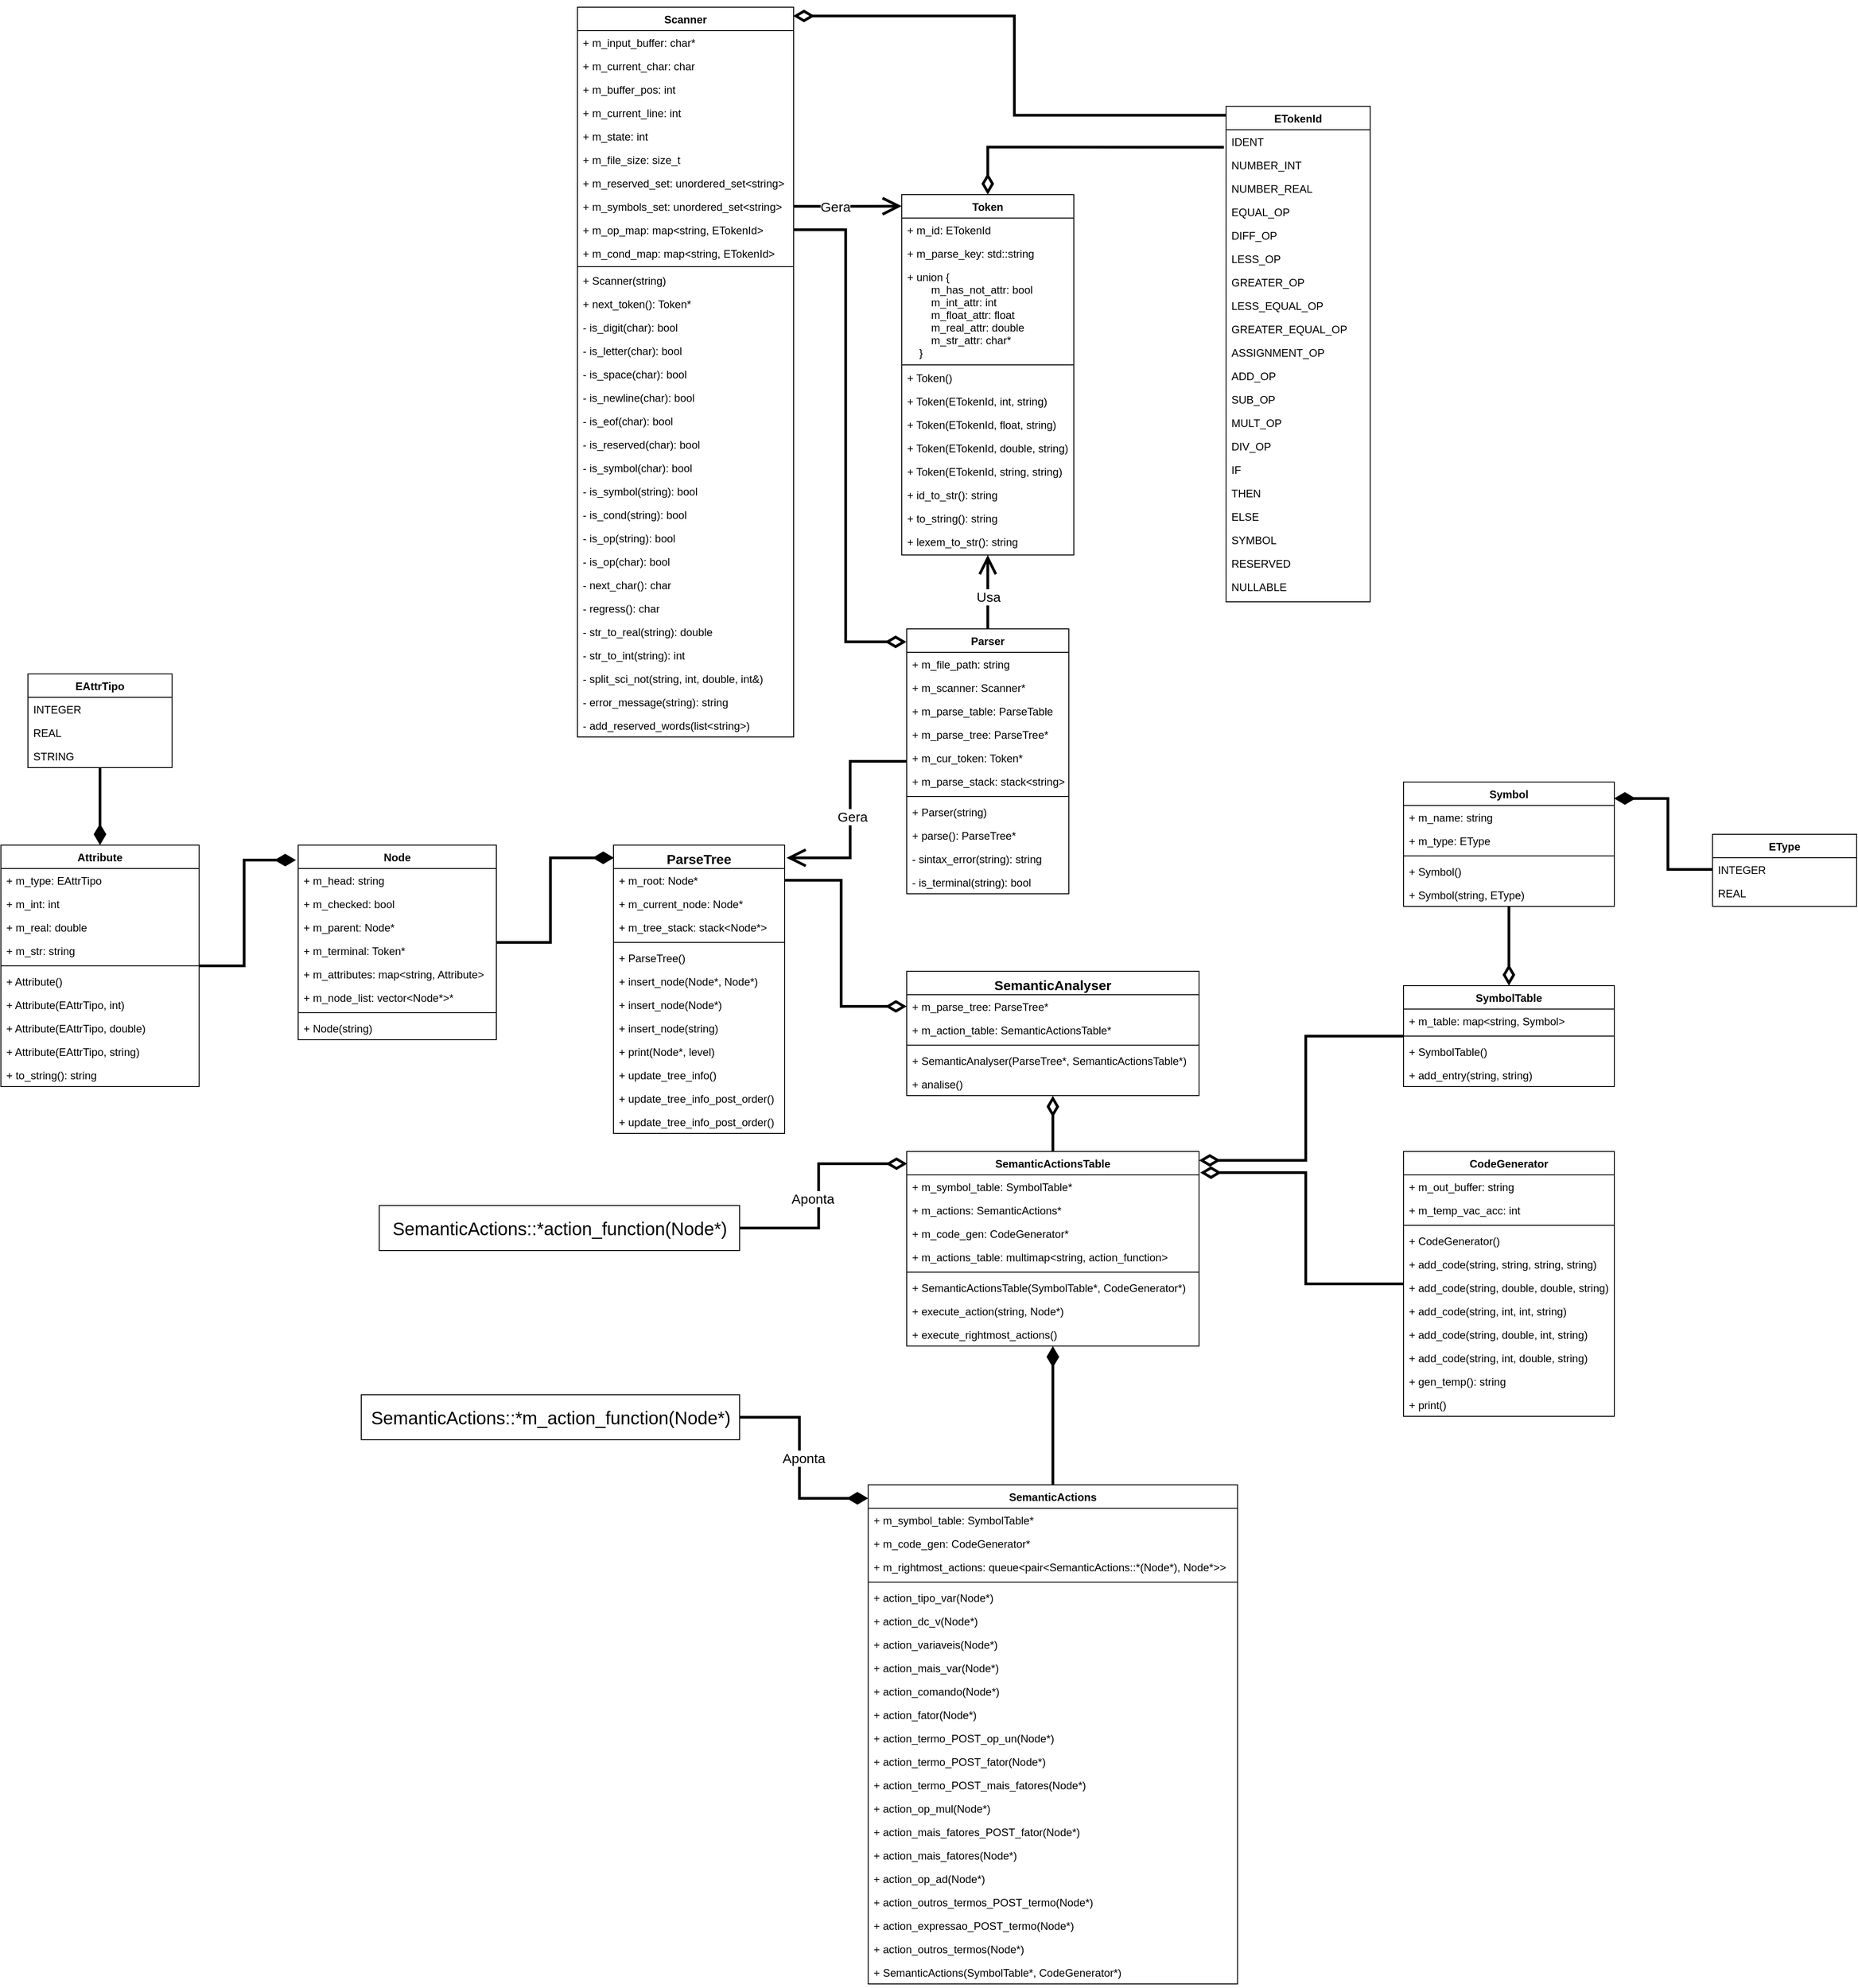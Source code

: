 <mxfile version="16.6.6" type="device"><diagram id="C5RBs43oDa-KdzZeNtuy" name="Page-1"><mxGraphModel dx="2555" dy="971" grid="1" gridSize="10" guides="1" tooltips="1" connect="1" arrows="1" fold="1" page="1" pageScale="1" pageWidth="827" pageHeight="1169" math="0" shadow="0"><root><mxCell id="WIyWlLk6GJQsqaUBKTNV-0"/><mxCell id="WIyWlLk6GJQsqaUBKTNV-1" parent="WIyWlLk6GJQsqaUBKTNV-0"/><mxCell id="I_UN2ruwqEgIQZC6o9Ne-94" style="edgeStyle=orthogonalEdgeStyle;rounded=0;orthogonalLoop=1;jettySize=auto;html=1;entryX=0;entryY=0.018;entryDx=0;entryDy=0;fontColor=#000000;endArrow=none;endFill=0;entryPerimeter=0;exitX=0.998;exitY=0.012;exitDx=0;exitDy=0;exitPerimeter=0;strokeWidth=3;endSize=15;startArrow=diamondThin;startFill=0;startSize=15;" edge="1" parent="WIyWlLk6GJQsqaUBKTNV-1" source="zkfFHV4jXpPFQw0GAbJ--0" target="I_UN2ruwqEgIQZC6o9Ne-6"><mxGeometry relative="1" as="geometry"><mxPoint x="160" y="130" as="sourcePoint"/></mxGeometry></mxCell><mxCell id="zkfFHV4jXpPFQw0GAbJ--0" value="Scanner" style="swimlane;fontStyle=1;align=center;verticalAlign=top;childLayout=stackLayout;horizontal=1;startSize=26;horizontalStack=0;resizeParent=1;resizeLast=0;collapsible=1;marginBottom=0;rounded=0;shadow=0;strokeWidth=1;" parent="WIyWlLk6GJQsqaUBKTNV-1" vertex="1"><mxGeometry x="-90" y="10" width="240" height="810" as="geometry"><mxRectangle x="230" y="140" width="160" height="26" as="alternateBounds"/></mxGeometry></mxCell><mxCell id="I_UN2ruwqEgIQZC6o9Ne-58" value="+ m_input_buffer: char*" style="text;strokeColor=none;fillColor=none;align=left;verticalAlign=top;spacingLeft=4;spacingRight=4;overflow=hidden;rotatable=0;points=[[0,0.5],[1,0.5]];portConstraint=eastwest;" vertex="1" parent="zkfFHV4jXpPFQw0GAbJ--0"><mxGeometry y="26" width="240" height="26" as="geometry"/></mxCell><mxCell id="I_UN2ruwqEgIQZC6o9Ne-59" value="+ m_current_char: char" style="text;strokeColor=none;fillColor=none;align=left;verticalAlign=top;spacingLeft=4;spacingRight=4;overflow=hidden;rotatable=0;points=[[0,0.5],[1,0.5]];portConstraint=eastwest;" vertex="1" parent="zkfFHV4jXpPFQw0GAbJ--0"><mxGeometry y="52" width="240" height="26" as="geometry"/></mxCell><mxCell id="I_UN2ruwqEgIQZC6o9Ne-60" value="+ m_buffer_pos: int" style="text;strokeColor=none;fillColor=none;align=left;verticalAlign=top;spacingLeft=4;spacingRight=4;overflow=hidden;rotatable=0;points=[[0,0.5],[1,0.5]];portConstraint=eastwest;" vertex="1" parent="zkfFHV4jXpPFQw0GAbJ--0"><mxGeometry y="78" width="240" height="26" as="geometry"/></mxCell><mxCell id="I_UN2ruwqEgIQZC6o9Ne-61" value="+ m_current_line: int" style="text;strokeColor=none;fillColor=none;align=left;verticalAlign=top;spacingLeft=4;spacingRight=4;overflow=hidden;rotatable=0;points=[[0,0.5],[1,0.5]];portConstraint=eastwest;" vertex="1" parent="zkfFHV4jXpPFQw0GAbJ--0"><mxGeometry y="104" width="240" height="26" as="geometry"/></mxCell><mxCell id="I_UN2ruwqEgIQZC6o9Ne-62" value="+ m_state: int" style="text;strokeColor=none;fillColor=none;align=left;verticalAlign=top;spacingLeft=4;spacingRight=4;overflow=hidden;rotatable=0;points=[[0,0.5],[1,0.5]];portConstraint=eastwest;" vertex="1" parent="zkfFHV4jXpPFQw0GAbJ--0"><mxGeometry y="130" width="240" height="26" as="geometry"/></mxCell><mxCell id="I_UN2ruwqEgIQZC6o9Ne-63" value="+ m_file_size: size_t" style="text;strokeColor=none;fillColor=none;align=left;verticalAlign=top;spacingLeft=4;spacingRight=4;overflow=hidden;rotatable=0;points=[[0,0.5],[1,0.5]];portConstraint=eastwest;" vertex="1" parent="zkfFHV4jXpPFQw0GAbJ--0"><mxGeometry y="156" width="240" height="26" as="geometry"/></mxCell><mxCell id="I_UN2ruwqEgIQZC6o9Ne-65" value="+ m_reserved_set: unordered_set&lt;string&gt;" style="text;strokeColor=none;fillColor=none;align=left;verticalAlign=top;spacingLeft=4;spacingRight=4;overflow=hidden;rotatable=0;points=[[0,0.5],[1,0.5]];portConstraint=eastwest;" vertex="1" parent="zkfFHV4jXpPFQw0GAbJ--0"><mxGeometry y="182" width="240" height="26" as="geometry"/></mxCell><mxCell id="I_UN2ruwqEgIQZC6o9Ne-67" value="+ m_symbols_set: unordered_set&lt;string&gt;" style="text;strokeColor=none;fillColor=none;align=left;verticalAlign=top;spacingLeft=4;spacingRight=4;overflow=hidden;rotatable=0;points=[[0,0.5],[1,0.5]];portConstraint=eastwest;" vertex="1" parent="zkfFHV4jXpPFQw0GAbJ--0"><mxGeometry y="208" width="240" height="26" as="geometry"/></mxCell><mxCell id="I_UN2ruwqEgIQZC6o9Ne-68" value="+ m_op_map: map&lt;string, ETokenId&gt;" style="text;strokeColor=none;fillColor=none;align=left;verticalAlign=top;spacingLeft=4;spacingRight=4;overflow=hidden;rotatable=0;points=[[0,0.5],[1,0.5]];portConstraint=eastwest;" vertex="1" parent="zkfFHV4jXpPFQw0GAbJ--0"><mxGeometry y="234" width="240" height="26" as="geometry"/></mxCell><mxCell id="I_UN2ruwqEgIQZC6o9Ne-69" value="+ m_cond_map: map&lt;string, ETokenId&gt;" style="text;strokeColor=none;fillColor=none;align=left;verticalAlign=top;spacingLeft=4;spacingRight=4;overflow=hidden;rotatable=0;points=[[0,0.5],[1,0.5]];portConstraint=eastwest;" vertex="1" parent="zkfFHV4jXpPFQw0GAbJ--0"><mxGeometry y="260" width="240" height="26" as="geometry"/></mxCell><mxCell id="I_UN2ruwqEgIQZC6o9Ne-64" value="" style="line;html=1;strokeWidth=1;align=left;verticalAlign=middle;spacingTop=-1;spacingLeft=3;spacingRight=3;rotatable=0;labelPosition=right;points=[];portConstraint=eastwest;" vertex="1" parent="zkfFHV4jXpPFQw0GAbJ--0"><mxGeometry y="286" width="240" height="4" as="geometry"/></mxCell><mxCell id="I_UN2ruwqEgIQZC6o9Ne-71" value="+ Scanner(string)" style="text;strokeColor=none;fillColor=none;align=left;verticalAlign=top;spacingLeft=4;spacingRight=4;overflow=hidden;rotatable=0;points=[[0,0.5],[1,0.5]];portConstraint=eastwest;" vertex="1" parent="zkfFHV4jXpPFQw0GAbJ--0"><mxGeometry y="290" width="240" height="26" as="geometry"/></mxCell><mxCell id="I_UN2ruwqEgIQZC6o9Ne-72" value="+ next_token(): Token*" style="text;strokeColor=none;fillColor=none;align=left;verticalAlign=top;spacingLeft=4;spacingRight=4;overflow=hidden;rotatable=0;points=[[0,0.5],[1,0.5]];portConstraint=eastwest;" vertex="1" parent="zkfFHV4jXpPFQw0GAbJ--0"><mxGeometry y="316" width="240" height="26" as="geometry"/></mxCell><mxCell id="I_UN2ruwqEgIQZC6o9Ne-73" value="- is_digit(char): bool" style="text;strokeColor=none;fillColor=none;align=left;verticalAlign=top;spacingLeft=4;spacingRight=4;overflow=hidden;rotatable=0;points=[[0,0.5],[1,0.5]];portConstraint=eastwest;" vertex="1" parent="zkfFHV4jXpPFQw0GAbJ--0"><mxGeometry y="342" width="240" height="26" as="geometry"/></mxCell><mxCell id="I_UN2ruwqEgIQZC6o9Ne-74" value="- is_letter(char): bool&#10;" style="text;strokeColor=none;fillColor=none;align=left;verticalAlign=top;spacingLeft=4;spacingRight=4;overflow=hidden;rotatable=0;points=[[0,0.5],[1,0.5]];portConstraint=eastwest;" vertex="1" parent="zkfFHV4jXpPFQw0GAbJ--0"><mxGeometry y="368" width="240" height="26" as="geometry"/></mxCell><mxCell id="I_UN2ruwqEgIQZC6o9Ne-75" value="- is_space(char): bool&#10;" style="text;strokeColor=none;fillColor=none;align=left;verticalAlign=top;spacingLeft=4;spacingRight=4;overflow=hidden;rotatable=0;points=[[0,0.5],[1,0.5]];portConstraint=eastwest;" vertex="1" parent="zkfFHV4jXpPFQw0GAbJ--0"><mxGeometry y="394" width="240" height="26" as="geometry"/></mxCell><mxCell id="I_UN2ruwqEgIQZC6o9Ne-76" value="- is_newline(char): bool" style="text;strokeColor=none;fillColor=none;align=left;verticalAlign=top;spacingLeft=4;spacingRight=4;overflow=hidden;rotatable=0;points=[[0,0.5],[1,0.5]];portConstraint=eastwest;" vertex="1" parent="zkfFHV4jXpPFQw0GAbJ--0"><mxGeometry y="420" width="240" height="26" as="geometry"/></mxCell><mxCell id="I_UN2ruwqEgIQZC6o9Ne-77" value="- is_eof(char): bool" style="text;strokeColor=none;fillColor=none;align=left;verticalAlign=top;spacingLeft=4;spacingRight=4;overflow=hidden;rotatable=0;points=[[0,0.5],[1,0.5]];portConstraint=eastwest;" vertex="1" parent="zkfFHV4jXpPFQw0GAbJ--0"><mxGeometry y="446" width="240" height="26" as="geometry"/></mxCell><mxCell id="I_UN2ruwqEgIQZC6o9Ne-78" value="- is_reserved(char): bool" style="text;strokeColor=none;fillColor=none;align=left;verticalAlign=top;spacingLeft=4;spacingRight=4;overflow=hidden;rotatable=0;points=[[0,0.5],[1,0.5]];portConstraint=eastwest;" vertex="1" parent="zkfFHV4jXpPFQw0GAbJ--0"><mxGeometry y="472" width="240" height="26" as="geometry"/></mxCell><mxCell id="I_UN2ruwqEgIQZC6o9Ne-79" value="- is_symbol(char): bool" style="text;strokeColor=none;fillColor=none;align=left;verticalAlign=top;spacingLeft=4;spacingRight=4;overflow=hidden;rotatable=0;points=[[0,0.5],[1,0.5]];portConstraint=eastwest;" vertex="1" parent="zkfFHV4jXpPFQw0GAbJ--0"><mxGeometry y="498" width="240" height="26" as="geometry"/></mxCell><mxCell id="I_UN2ruwqEgIQZC6o9Ne-80" value="- is_symbol(string): bool" style="text;strokeColor=none;fillColor=none;align=left;verticalAlign=top;spacingLeft=4;spacingRight=4;overflow=hidden;rotatable=0;points=[[0,0.5],[1,0.5]];portConstraint=eastwest;" vertex="1" parent="zkfFHV4jXpPFQw0GAbJ--0"><mxGeometry y="524" width="240" height="26" as="geometry"/></mxCell><mxCell id="I_UN2ruwqEgIQZC6o9Ne-81" value="- is_cond(string): bool" style="text;strokeColor=none;fillColor=none;align=left;verticalAlign=top;spacingLeft=4;spacingRight=4;overflow=hidden;rotatable=0;points=[[0,0.5],[1,0.5]];portConstraint=eastwest;" vertex="1" parent="zkfFHV4jXpPFQw0GAbJ--0"><mxGeometry y="550" width="240" height="26" as="geometry"/></mxCell><mxCell id="I_UN2ruwqEgIQZC6o9Ne-82" value="- is_op(string): bool" style="text;strokeColor=none;fillColor=none;align=left;verticalAlign=top;spacingLeft=4;spacingRight=4;overflow=hidden;rotatable=0;points=[[0,0.5],[1,0.5]];portConstraint=eastwest;" vertex="1" parent="zkfFHV4jXpPFQw0GAbJ--0"><mxGeometry y="576" width="240" height="26" as="geometry"/></mxCell><mxCell id="I_UN2ruwqEgIQZC6o9Ne-83" value="- is_op(char): bool" style="text;strokeColor=none;fillColor=none;align=left;verticalAlign=top;spacingLeft=4;spacingRight=4;overflow=hidden;rotatable=0;points=[[0,0.5],[1,0.5]];portConstraint=eastwest;" vertex="1" parent="zkfFHV4jXpPFQw0GAbJ--0"><mxGeometry y="602" width="240" height="26" as="geometry"/></mxCell><mxCell id="I_UN2ruwqEgIQZC6o9Ne-84" value="- next_char(): char" style="text;strokeColor=none;fillColor=none;align=left;verticalAlign=top;spacingLeft=4;spacingRight=4;overflow=hidden;rotatable=0;points=[[0,0.5],[1,0.5]];portConstraint=eastwest;" vertex="1" parent="zkfFHV4jXpPFQw0GAbJ--0"><mxGeometry y="628" width="240" height="26" as="geometry"/></mxCell><mxCell id="I_UN2ruwqEgIQZC6o9Ne-85" value="- regress(): char" style="text;strokeColor=none;fillColor=none;align=left;verticalAlign=top;spacingLeft=4;spacingRight=4;overflow=hidden;rotatable=0;points=[[0,0.5],[1,0.5]];portConstraint=eastwest;" vertex="1" parent="zkfFHV4jXpPFQw0GAbJ--0"><mxGeometry y="654" width="240" height="26" as="geometry"/></mxCell><mxCell id="I_UN2ruwqEgIQZC6o9Ne-86" value="- str_to_real(string): double" style="text;strokeColor=none;fillColor=none;align=left;verticalAlign=top;spacingLeft=4;spacingRight=4;overflow=hidden;rotatable=0;points=[[0,0.5],[1,0.5]];portConstraint=eastwest;" vertex="1" parent="zkfFHV4jXpPFQw0GAbJ--0"><mxGeometry y="680" width="240" height="26" as="geometry"/></mxCell><mxCell id="I_UN2ruwqEgIQZC6o9Ne-87" value="- str_to_int(string): int" style="text;strokeColor=none;fillColor=none;align=left;verticalAlign=top;spacingLeft=4;spacingRight=4;overflow=hidden;rotatable=0;points=[[0,0.5],[1,0.5]];portConstraint=eastwest;" vertex="1" parent="zkfFHV4jXpPFQw0GAbJ--0"><mxGeometry y="706" width="240" height="26" as="geometry"/></mxCell><mxCell id="I_UN2ruwqEgIQZC6o9Ne-89" value="- split_sci_not(string, int, double, int&amp;)" style="text;strokeColor=none;fillColor=none;align=left;verticalAlign=top;spacingLeft=4;spacingRight=4;overflow=hidden;rotatable=0;points=[[0,0.5],[1,0.5]];portConstraint=eastwest;" vertex="1" parent="zkfFHV4jXpPFQw0GAbJ--0"><mxGeometry y="732" width="240" height="26" as="geometry"/></mxCell><mxCell id="I_UN2ruwqEgIQZC6o9Ne-90" value="- error_message(string): string" style="text;strokeColor=none;fillColor=none;align=left;verticalAlign=top;spacingLeft=4;spacingRight=4;overflow=hidden;rotatable=0;points=[[0,0.5],[1,0.5]];portConstraint=eastwest;" vertex="1" parent="zkfFHV4jXpPFQw0GAbJ--0"><mxGeometry y="758" width="240" height="26" as="geometry"/></mxCell><mxCell id="I_UN2ruwqEgIQZC6o9Ne-91" value="- add_reserved_words(list&lt;string&gt;)" style="text;strokeColor=none;fillColor=none;align=left;verticalAlign=top;spacingLeft=4;spacingRight=4;overflow=hidden;rotatable=0;points=[[0,0.5],[1,0.5]];portConstraint=eastwest;" vertex="1" parent="zkfFHV4jXpPFQw0GAbJ--0"><mxGeometry y="784" width="240" height="26" as="geometry"/></mxCell><mxCell id="I_UN2ruwqEgIQZC6o9Ne-53" style="edgeStyle=orthogonalEdgeStyle;rounded=0;orthogonalLoop=1;jettySize=auto;html=1;entryX=-0.015;entryY=0.744;entryDx=0;entryDy=0;entryPerimeter=0;endArrow=none;endFill=0;strokeWidth=3;endSize=15;startArrow=diamondThin;startFill=0;startSize=15;" edge="1" parent="WIyWlLk6GJQsqaUBKTNV-1" source="I_UN2ruwqEgIQZC6o9Ne-0" target="I_UN2ruwqEgIQZC6o9Ne-9"><mxGeometry relative="1" as="geometry"/></mxCell><mxCell id="I_UN2ruwqEgIQZC6o9Ne-0" value="Token&#10;" style="swimlane;fontStyle=1;align=center;verticalAlign=top;childLayout=stackLayout;horizontal=1;startSize=26;horizontalStack=0;resizeParent=1;resizeLast=0;collapsible=1;marginBottom=0;rounded=0;shadow=0;strokeWidth=1;" vertex="1" parent="WIyWlLk6GJQsqaUBKTNV-1"><mxGeometry x="270" y="218" width="191" height="400" as="geometry"><mxRectangle x="230" y="140" width="160" height="26" as="alternateBounds"/></mxGeometry></mxCell><mxCell id="I_UN2ruwqEgIQZC6o9Ne-33" value="+ m_id: ETokenId" style="text;strokeColor=none;fillColor=none;align=left;verticalAlign=top;spacingLeft=4;spacingRight=4;overflow=hidden;rotatable=0;points=[[0,0.5],[1,0.5]];portConstraint=eastwest;" vertex="1" parent="I_UN2ruwqEgIQZC6o9Ne-0"><mxGeometry y="26" width="191" height="26" as="geometry"/></mxCell><mxCell id="I_UN2ruwqEgIQZC6o9Ne-36" value="+ m_parse_key: std::string" style="text;strokeColor=none;fillColor=none;align=left;verticalAlign=top;spacingLeft=4;spacingRight=4;overflow=hidden;rotatable=0;points=[[0,0.5],[1,0.5]];portConstraint=eastwest;" vertex="1" parent="I_UN2ruwqEgIQZC6o9Ne-0"><mxGeometry y="52" width="191" height="26" as="geometry"/></mxCell><mxCell id="I_UN2ruwqEgIQZC6o9Ne-38" value="+ union {&#10;        m_has_not_attr: bool&#10;        m_int_attr: int&#10;        m_float_attr: float&#10;        m_real_attr: double&#10;        m_str_attr: char*&#10;    }" style="text;strokeColor=none;fillColor=none;align=left;verticalAlign=top;spacingLeft=4;spacingRight=4;overflow=hidden;rotatable=0;points=[[0,0.5],[1,0.5]];portConstraint=eastwest;" vertex="1" parent="I_UN2ruwqEgIQZC6o9Ne-0"><mxGeometry y="78" width="191" height="110" as="geometry"/></mxCell><mxCell id="I_UN2ruwqEgIQZC6o9Ne-1" value="" style="line;html=1;strokeWidth=1;align=left;verticalAlign=middle;spacingTop=-1;spacingLeft=3;spacingRight=3;rotatable=0;labelPosition=right;points=[];portConstraint=eastwest;" vertex="1" parent="I_UN2ruwqEgIQZC6o9Ne-0"><mxGeometry y="188" width="191" height="2" as="geometry"/></mxCell><mxCell id="I_UN2ruwqEgIQZC6o9Ne-35" value="+ Token() " style="text;strokeColor=none;fillColor=none;align=left;verticalAlign=top;spacingLeft=4;spacingRight=4;overflow=hidden;rotatable=0;points=[[0,0.5],[1,0.5]];portConstraint=eastwest;" vertex="1" parent="I_UN2ruwqEgIQZC6o9Ne-0"><mxGeometry y="190" width="191" height="26" as="geometry"/></mxCell><mxCell id="I_UN2ruwqEgIQZC6o9Ne-41" value="+ Token(ETokenId, int, string)" style="text;strokeColor=none;fillColor=none;align=left;verticalAlign=top;spacingLeft=4;spacingRight=4;overflow=hidden;rotatable=0;points=[[0,0.5],[1,0.5]];portConstraint=eastwest;" vertex="1" parent="I_UN2ruwqEgIQZC6o9Ne-0"><mxGeometry y="216" width="191" height="26" as="geometry"/></mxCell><mxCell id="I_UN2ruwqEgIQZC6o9Ne-42" value="+ Token(ETokenId, float, string)" style="text;strokeColor=none;fillColor=none;align=left;verticalAlign=top;spacingLeft=4;spacingRight=4;overflow=hidden;rotatable=0;points=[[0,0.5],[1,0.5]];portConstraint=eastwest;" vertex="1" parent="I_UN2ruwqEgIQZC6o9Ne-0"><mxGeometry y="242" width="191" height="26" as="geometry"/></mxCell><mxCell id="I_UN2ruwqEgIQZC6o9Ne-43" value="+ Token(ETokenId, double, string)" style="text;strokeColor=none;fillColor=none;align=left;verticalAlign=top;spacingLeft=4;spacingRight=4;overflow=hidden;rotatable=0;points=[[0,0.5],[1,0.5]];portConstraint=eastwest;" vertex="1" parent="I_UN2ruwqEgIQZC6o9Ne-0"><mxGeometry y="268" width="191" height="26" as="geometry"/></mxCell><mxCell id="I_UN2ruwqEgIQZC6o9Ne-44" value="+ Token(ETokenId, string, string)" style="text;strokeColor=none;fillColor=none;align=left;verticalAlign=top;spacingLeft=4;spacingRight=4;overflow=hidden;rotatable=0;points=[[0,0.5],[1,0.5]];portConstraint=eastwest;" vertex="1" parent="I_UN2ruwqEgIQZC6o9Ne-0"><mxGeometry y="294" width="191" height="26" as="geometry"/></mxCell><mxCell id="I_UN2ruwqEgIQZC6o9Ne-49" value="+ id_to_str(): string" style="text;strokeColor=none;fillColor=none;align=left;verticalAlign=top;spacingLeft=4;spacingRight=4;overflow=hidden;rotatable=0;points=[[0,0.5],[1,0.5]];portConstraint=eastwest;" vertex="1" parent="I_UN2ruwqEgIQZC6o9Ne-0"><mxGeometry y="320" width="191" height="26" as="geometry"/></mxCell><mxCell id="I_UN2ruwqEgIQZC6o9Ne-50" value="+ to_string(): string" style="text;strokeColor=none;fillColor=none;align=left;verticalAlign=top;spacingLeft=4;spacingRight=4;overflow=hidden;rotatable=0;points=[[0,0.5],[1,0.5]];portConstraint=eastwest;" vertex="1" parent="I_UN2ruwqEgIQZC6o9Ne-0"><mxGeometry y="346" width="191" height="26" as="geometry"/></mxCell><mxCell id="I_UN2ruwqEgIQZC6o9Ne-51" value="+ lexem_to_str(): string" style="text;strokeColor=none;fillColor=none;align=left;verticalAlign=top;spacingLeft=4;spacingRight=4;overflow=hidden;rotatable=0;points=[[0,0.5],[1,0.5]];portConstraint=eastwest;" vertex="1" parent="I_UN2ruwqEgIQZC6o9Ne-0"><mxGeometry y="372" width="191" height="26" as="geometry"/></mxCell><mxCell id="I_UN2ruwqEgIQZC6o9Ne-6" value="ETokenId&#10;" style="swimlane;fontStyle=1;align=center;verticalAlign=top;childLayout=stackLayout;horizontal=1;startSize=26;horizontalStack=0;resizeParent=1;resizeLast=0;collapsible=1;marginBottom=0;rounded=0;shadow=0;strokeWidth=1;" vertex="1" parent="WIyWlLk6GJQsqaUBKTNV-1"><mxGeometry x="630" y="120" width="160" height="550" as="geometry"><mxRectangle x="230" y="140" width="160" height="26" as="alternateBounds"/></mxGeometry></mxCell><mxCell id="I_UN2ruwqEgIQZC6o9Ne-9" value="IDENT" style="text;strokeColor=none;fillColor=none;align=left;verticalAlign=top;spacingLeft=4;spacingRight=4;overflow=hidden;rotatable=0;points=[[0,0.5],[1,0.5]];portConstraint=eastwest;" vertex="1" parent="I_UN2ruwqEgIQZC6o9Ne-6"><mxGeometry y="26" width="160" height="26" as="geometry"/></mxCell><mxCell id="I_UN2ruwqEgIQZC6o9Ne-13" value="NUMBER_INT" style="text;strokeColor=none;fillColor=none;align=left;verticalAlign=top;spacingLeft=4;spacingRight=4;overflow=hidden;rotatable=0;points=[[0,0.5],[1,0.5]];portConstraint=eastwest;" vertex="1" parent="I_UN2ruwqEgIQZC6o9Ne-6"><mxGeometry y="52" width="160" height="26" as="geometry"/></mxCell><mxCell id="I_UN2ruwqEgIQZC6o9Ne-14" value="NUMBER_REAL" style="text;strokeColor=none;fillColor=none;align=left;verticalAlign=top;spacingLeft=4;spacingRight=4;overflow=hidden;rotatable=0;points=[[0,0.5],[1,0.5]];portConstraint=eastwest;" vertex="1" parent="I_UN2ruwqEgIQZC6o9Ne-6"><mxGeometry y="78" width="160" height="26" as="geometry"/></mxCell><mxCell id="I_UN2ruwqEgIQZC6o9Ne-15" value="EQUAL_OP" style="text;strokeColor=none;fillColor=none;align=left;verticalAlign=top;spacingLeft=4;spacingRight=4;overflow=hidden;rotatable=0;points=[[0,0.5],[1,0.5]];portConstraint=eastwest;" vertex="1" parent="I_UN2ruwqEgIQZC6o9Ne-6"><mxGeometry y="104" width="160" height="26" as="geometry"/></mxCell><mxCell id="I_UN2ruwqEgIQZC6o9Ne-16" value="DIFF_OP" style="text;strokeColor=none;fillColor=none;align=left;verticalAlign=top;spacingLeft=4;spacingRight=4;overflow=hidden;rotatable=0;points=[[0,0.5],[1,0.5]];portConstraint=eastwest;" vertex="1" parent="I_UN2ruwqEgIQZC6o9Ne-6"><mxGeometry y="130" width="160" height="26" as="geometry"/></mxCell><mxCell id="I_UN2ruwqEgIQZC6o9Ne-17" value="LESS_OP" style="text;strokeColor=none;fillColor=none;align=left;verticalAlign=top;spacingLeft=4;spacingRight=4;overflow=hidden;rotatable=0;points=[[0,0.5],[1,0.5]];portConstraint=eastwest;" vertex="1" parent="I_UN2ruwqEgIQZC6o9Ne-6"><mxGeometry y="156" width="160" height="26" as="geometry"/></mxCell><mxCell id="I_UN2ruwqEgIQZC6o9Ne-18" value="GREATER_OP" style="text;strokeColor=none;fillColor=none;align=left;verticalAlign=top;spacingLeft=4;spacingRight=4;overflow=hidden;rotatable=0;points=[[0,0.5],[1,0.5]];portConstraint=eastwest;" vertex="1" parent="I_UN2ruwqEgIQZC6o9Ne-6"><mxGeometry y="182" width="160" height="26" as="geometry"/></mxCell><mxCell id="I_UN2ruwqEgIQZC6o9Ne-19" value="LESS_EQUAL_OP" style="text;strokeColor=none;fillColor=none;align=left;verticalAlign=top;spacingLeft=4;spacingRight=4;overflow=hidden;rotatable=0;points=[[0,0.5],[1,0.5]];portConstraint=eastwest;" vertex="1" parent="I_UN2ruwqEgIQZC6o9Ne-6"><mxGeometry y="208" width="160" height="26" as="geometry"/></mxCell><mxCell id="I_UN2ruwqEgIQZC6o9Ne-20" value="GREATER_EQUAL_OP" style="text;strokeColor=none;fillColor=none;align=left;verticalAlign=top;spacingLeft=4;spacingRight=4;overflow=hidden;rotatable=0;points=[[0,0.5],[1,0.5]];portConstraint=eastwest;" vertex="1" parent="I_UN2ruwqEgIQZC6o9Ne-6"><mxGeometry y="234" width="160" height="26" as="geometry"/></mxCell><mxCell id="I_UN2ruwqEgIQZC6o9Ne-21" value="ASSIGNMENT_OP " style="text;strokeColor=none;fillColor=none;align=left;verticalAlign=top;spacingLeft=4;spacingRight=4;overflow=hidden;rotatable=0;points=[[0,0.5],[1,0.5]];portConstraint=eastwest;" vertex="1" parent="I_UN2ruwqEgIQZC6o9Ne-6"><mxGeometry y="260" width="160" height="26" as="geometry"/></mxCell><mxCell id="I_UN2ruwqEgIQZC6o9Ne-22" value="ADD_OP" style="text;strokeColor=none;fillColor=none;align=left;verticalAlign=top;spacingLeft=4;spacingRight=4;overflow=hidden;rotatable=0;points=[[0,0.5],[1,0.5]];portConstraint=eastwest;" vertex="1" parent="I_UN2ruwqEgIQZC6o9Ne-6"><mxGeometry y="286" width="160" height="26" as="geometry"/></mxCell><mxCell id="I_UN2ruwqEgIQZC6o9Ne-23" value="SUB_OP" style="text;strokeColor=none;fillColor=none;align=left;verticalAlign=top;spacingLeft=4;spacingRight=4;overflow=hidden;rotatable=0;points=[[0,0.5],[1,0.5]];portConstraint=eastwest;" vertex="1" parent="I_UN2ruwqEgIQZC6o9Ne-6"><mxGeometry y="312" width="160" height="26" as="geometry"/></mxCell><mxCell id="I_UN2ruwqEgIQZC6o9Ne-24" value="MULT_OP" style="text;strokeColor=none;fillColor=none;align=left;verticalAlign=top;spacingLeft=4;spacingRight=4;overflow=hidden;rotatable=0;points=[[0,0.5],[1,0.5]];portConstraint=eastwest;" vertex="1" parent="I_UN2ruwqEgIQZC6o9Ne-6"><mxGeometry y="338" width="160" height="26" as="geometry"/></mxCell><mxCell id="I_UN2ruwqEgIQZC6o9Ne-25" value="DIV_OP" style="text;strokeColor=none;fillColor=none;align=left;verticalAlign=top;spacingLeft=4;spacingRight=4;overflow=hidden;rotatable=0;points=[[0,0.5],[1,0.5]];portConstraint=eastwest;" vertex="1" parent="I_UN2ruwqEgIQZC6o9Ne-6"><mxGeometry y="364" width="160" height="26" as="geometry"/></mxCell><mxCell id="I_UN2ruwqEgIQZC6o9Ne-26" value="IF" style="text;strokeColor=none;fillColor=none;align=left;verticalAlign=top;spacingLeft=4;spacingRight=4;overflow=hidden;rotatable=0;points=[[0,0.5],[1,0.5]];portConstraint=eastwest;" vertex="1" parent="I_UN2ruwqEgIQZC6o9Ne-6"><mxGeometry y="390" width="160" height="26" as="geometry"/></mxCell><mxCell id="I_UN2ruwqEgIQZC6o9Ne-27" value="THEN" style="text;strokeColor=none;fillColor=none;align=left;verticalAlign=top;spacingLeft=4;spacingRight=4;overflow=hidden;rotatable=0;points=[[0,0.5],[1,0.5]];portConstraint=eastwest;" vertex="1" parent="I_UN2ruwqEgIQZC6o9Ne-6"><mxGeometry y="416" width="160" height="26" as="geometry"/></mxCell><mxCell id="I_UN2ruwqEgIQZC6o9Ne-28" value="ELSE" style="text;strokeColor=none;fillColor=none;align=left;verticalAlign=top;spacingLeft=4;spacingRight=4;overflow=hidden;rotatable=0;points=[[0,0.5],[1,0.5]];portConstraint=eastwest;" vertex="1" parent="I_UN2ruwqEgIQZC6o9Ne-6"><mxGeometry y="442" width="160" height="26" as="geometry"/></mxCell><mxCell id="I_UN2ruwqEgIQZC6o9Ne-29" value="SYMBOL" style="text;strokeColor=none;fillColor=none;align=left;verticalAlign=top;spacingLeft=4;spacingRight=4;overflow=hidden;rotatable=0;points=[[0,0.5],[1,0.5]];portConstraint=eastwest;" vertex="1" parent="I_UN2ruwqEgIQZC6o9Ne-6"><mxGeometry y="468" width="160" height="26" as="geometry"/></mxCell><mxCell id="I_UN2ruwqEgIQZC6o9Ne-30" value="RESERVED" style="text;strokeColor=none;fillColor=none;align=left;verticalAlign=top;spacingLeft=4;spacingRight=4;overflow=hidden;rotatable=0;points=[[0,0.5],[1,0.5]];portConstraint=eastwest;" vertex="1" parent="I_UN2ruwqEgIQZC6o9Ne-6"><mxGeometry y="494" width="160" height="26" as="geometry"/></mxCell><mxCell id="I_UN2ruwqEgIQZC6o9Ne-31" value="NULLABLE" style="text;strokeColor=none;fillColor=none;align=left;verticalAlign=top;spacingLeft=4;spacingRight=4;overflow=hidden;rotatable=0;points=[[0,0.5],[1,0.5]];portConstraint=eastwest;" vertex="1" parent="I_UN2ruwqEgIQZC6o9Ne-6"><mxGeometry y="520" width="160" height="30" as="geometry"/></mxCell><mxCell id="I_UN2ruwqEgIQZC6o9Ne-92" style="edgeStyle=orthogonalEdgeStyle;rounded=0;orthogonalLoop=1;jettySize=auto;html=1;entryX=0;entryY=0.032;entryDx=0;entryDy=0;entryPerimeter=0;fontColor=#FFFF99;endArrow=open;endFill=0;strokeWidth=3;endSize=15;" edge="1" parent="WIyWlLk6GJQsqaUBKTNV-1" source="I_UN2ruwqEgIQZC6o9Ne-67" target="I_UN2ruwqEgIQZC6o9Ne-0"><mxGeometry relative="1" as="geometry"/></mxCell><mxCell id="I_UN2ruwqEgIQZC6o9Ne-93" value="&lt;font color=&quot;#000000&quot; style=&quot;font-size: 15px;&quot;&gt;Gera&lt;/font&gt;" style="edgeLabel;html=1;align=center;verticalAlign=middle;resizable=0;points=[];fontColor=#FFFF99;fontSize=15;" vertex="1" connectable="0" parent="I_UN2ruwqEgIQZC6o9Ne-92"><mxGeometry x="0.117" y="1" relative="1" as="geometry"><mxPoint x="-21" y="1" as="offset"/></mxGeometry></mxCell><mxCell id="I_UN2ruwqEgIQZC6o9Ne-223" style="edgeStyle=orthogonalEdgeStyle;rounded=0;orthogonalLoop=1;jettySize=auto;html=1;entryX=1.011;entryY=0.044;entryDx=0;entryDy=0;entryPerimeter=0;fontSize=20;fontColor=#000000;endArrow=open;endFill=0;strokeWidth=3;endSize=15;" edge="1" parent="WIyWlLk6GJQsqaUBKTNV-1" source="I_UN2ruwqEgIQZC6o9Ne-100" target="I_UN2ruwqEgIQZC6o9Ne-133"><mxGeometry relative="1" as="geometry"/></mxCell><mxCell id="I_UN2ruwqEgIQZC6o9Ne-224" value="Gera" style="edgeLabel;html=1;align=center;verticalAlign=middle;resizable=0;points=[];fontSize=15;fontColor=#000000;" vertex="1" connectable="0" parent="I_UN2ruwqEgIQZC6o9Ne-223"><mxGeometry x="-0.104" y="-4" relative="1" as="geometry"><mxPoint x="6" y="16" as="offset"/></mxGeometry></mxCell><mxCell id="I_UN2ruwqEgIQZC6o9Ne-367" style="edgeStyle=orthogonalEdgeStyle;rounded=0;orthogonalLoop=1;jettySize=auto;html=1;entryX=0.5;entryY=1;entryDx=0;entryDy=0;fontSize=20;fontColor=#000000;startArrow=none;startFill=0;endArrow=open;endFill=0;startSize=15;endSize=15;targetPerimeterSpacing=0;strokeWidth=3;" edge="1" parent="WIyWlLk6GJQsqaUBKTNV-1" source="I_UN2ruwqEgIQZC6o9Ne-100" target="I_UN2ruwqEgIQZC6o9Ne-0"><mxGeometry relative="1" as="geometry"/></mxCell><mxCell id="I_UN2ruwqEgIQZC6o9Ne-368" value="Usa" style="edgeLabel;html=1;align=center;verticalAlign=middle;resizable=0;points=[];fontSize=15;fontColor=#000000;" vertex="1" connectable="0" parent="I_UN2ruwqEgIQZC6o9Ne-367"><mxGeometry x="-0.268" relative="1" as="geometry"><mxPoint y="-6" as="offset"/></mxGeometry></mxCell><mxCell id="I_UN2ruwqEgIQZC6o9Ne-100" value="Parser" style="swimlane;fontStyle=1;align=center;verticalAlign=top;childLayout=stackLayout;horizontal=1;startSize=26;horizontalStack=0;resizeParent=1;resizeParentMax=0;resizeLast=0;collapsible=1;marginBottom=0;fontColor=#000000;" vertex="1" parent="WIyWlLk6GJQsqaUBKTNV-1"><mxGeometry x="275.5" y="700" width="180" height="294" as="geometry"/></mxCell><mxCell id="I_UN2ruwqEgIQZC6o9Ne-101" value="+ m_file_path: string" style="text;strokeColor=none;fillColor=none;align=left;verticalAlign=top;spacingLeft=4;spacingRight=4;overflow=hidden;rotatable=0;points=[[0,0.5],[1,0.5]];portConstraint=eastwest;fontColor=#000000;" vertex="1" parent="I_UN2ruwqEgIQZC6o9Ne-100"><mxGeometry y="26" width="180" height="26" as="geometry"/></mxCell><mxCell id="I_UN2ruwqEgIQZC6o9Ne-108" value="+ m_scanner: Scanner*" style="text;strokeColor=none;fillColor=none;align=left;verticalAlign=top;spacingLeft=4;spacingRight=4;overflow=hidden;rotatable=0;points=[[0,0.5],[1,0.5]];portConstraint=eastwest;fontColor=#000000;" vertex="1" parent="I_UN2ruwqEgIQZC6o9Ne-100"><mxGeometry y="52" width="180" height="26" as="geometry"/></mxCell><mxCell id="I_UN2ruwqEgIQZC6o9Ne-109" value="+ m_parse_table: ParseTable" style="text;strokeColor=none;fillColor=none;align=left;verticalAlign=top;spacingLeft=4;spacingRight=4;overflow=hidden;rotatable=0;points=[[0,0.5],[1,0.5]];portConstraint=eastwest;fontColor=#000000;" vertex="1" parent="I_UN2ruwqEgIQZC6o9Ne-100"><mxGeometry y="78" width="180" height="26" as="geometry"/></mxCell><mxCell id="I_UN2ruwqEgIQZC6o9Ne-110" value="+ m_parse_tree: ParseTree*" style="text;strokeColor=none;fillColor=none;align=left;verticalAlign=top;spacingLeft=4;spacingRight=4;overflow=hidden;rotatable=0;points=[[0,0.5],[1,0.5]];portConstraint=eastwest;fontColor=#000000;" vertex="1" parent="I_UN2ruwqEgIQZC6o9Ne-100"><mxGeometry y="104" width="180" height="26" as="geometry"/></mxCell><mxCell id="I_UN2ruwqEgIQZC6o9Ne-111" value="+ m_cur_token: Token*" style="text;strokeColor=none;fillColor=none;align=left;verticalAlign=top;spacingLeft=4;spacingRight=4;overflow=hidden;rotatable=0;points=[[0,0.5],[1,0.5]];portConstraint=eastwest;fontColor=#000000;" vertex="1" parent="I_UN2ruwqEgIQZC6o9Ne-100"><mxGeometry y="130" width="180" height="26" as="geometry"/></mxCell><mxCell id="I_UN2ruwqEgIQZC6o9Ne-112" value="+ m_parse_stack: stack&lt;string&gt;" style="text;strokeColor=none;fillColor=none;align=left;verticalAlign=top;spacingLeft=4;spacingRight=4;overflow=hidden;rotatable=0;points=[[0,0.5],[1,0.5]];portConstraint=eastwest;fontColor=#000000;" vertex="1" parent="I_UN2ruwqEgIQZC6o9Ne-100"><mxGeometry y="156" width="180" height="26" as="geometry"/></mxCell><mxCell id="I_UN2ruwqEgIQZC6o9Ne-102" value="" style="line;strokeWidth=1;fillColor=none;align=left;verticalAlign=middle;spacingTop=-1;spacingLeft=3;spacingRight=3;rotatable=0;labelPosition=right;points=[];portConstraint=eastwest;fontColor=#000000;" vertex="1" parent="I_UN2ruwqEgIQZC6o9Ne-100"><mxGeometry y="182" width="180" height="8" as="geometry"/></mxCell><mxCell id="I_UN2ruwqEgIQZC6o9Ne-103" value="+ Parser(string)" style="text;strokeColor=none;fillColor=none;align=left;verticalAlign=top;spacingLeft=4;spacingRight=4;overflow=hidden;rotatable=0;points=[[0,0.5],[1,0.5]];portConstraint=eastwest;fontColor=#000000;" vertex="1" parent="I_UN2ruwqEgIQZC6o9Ne-100"><mxGeometry y="190" width="180" height="26" as="geometry"/></mxCell><mxCell id="I_UN2ruwqEgIQZC6o9Ne-114" value="+ parse(): ParseTree*" style="text;strokeColor=none;fillColor=none;align=left;verticalAlign=top;spacingLeft=4;spacingRight=4;overflow=hidden;rotatable=0;points=[[0,0.5],[1,0.5]];portConstraint=eastwest;fontColor=#000000;" vertex="1" parent="I_UN2ruwqEgIQZC6o9Ne-100"><mxGeometry y="216" width="180" height="26" as="geometry"/></mxCell><mxCell id="I_UN2ruwqEgIQZC6o9Ne-115" value="- sintax_error(string): string" style="text;strokeColor=none;fillColor=none;align=left;verticalAlign=top;spacingLeft=4;spacingRight=4;overflow=hidden;rotatable=0;points=[[0,0.5],[1,0.5]];portConstraint=eastwest;fontColor=#000000;" vertex="1" parent="I_UN2ruwqEgIQZC6o9Ne-100"><mxGeometry y="242" width="180" height="26" as="geometry"/></mxCell><mxCell id="I_UN2ruwqEgIQZC6o9Ne-116" value="- is_terminal(string): bool" style="text;strokeColor=none;fillColor=none;align=left;verticalAlign=top;spacingLeft=4;spacingRight=4;overflow=hidden;rotatable=0;points=[[0,0.5],[1,0.5]];portConstraint=eastwest;fontColor=#000000;" vertex="1" parent="I_UN2ruwqEgIQZC6o9Ne-100"><mxGeometry y="268" width="180" height="26" as="geometry"/></mxCell><mxCell id="I_UN2ruwqEgIQZC6o9Ne-133" value="ParseTree" style="swimlane;fontStyle=1;align=center;verticalAlign=top;childLayout=stackLayout;horizontal=1;startSize=26;horizontalStack=0;resizeParent=1;resizeParentMax=0;resizeLast=0;collapsible=1;marginBottom=0;fontColor=#000000;fontSize=15;" vertex="1" parent="WIyWlLk6GJQsqaUBKTNV-1"><mxGeometry x="-50" y="940" width="190" height="320" as="geometry"/></mxCell><mxCell id="I_UN2ruwqEgIQZC6o9Ne-134" value="+ m_root: Node*" style="text;strokeColor=none;fillColor=none;align=left;verticalAlign=top;spacingLeft=4;spacingRight=4;overflow=hidden;rotatable=0;points=[[0,0.5],[1,0.5]];portConstraint=eastwest;fontColor=#000000;" vertex="1" parent="I_UN2ruwqEgIQZC6o9Ne-133"><mxGeometry y="26" width="190" height="26" as="geometry"/></mxCell><mxCell id="I_UN2ruwqEgIQZC6o9Ne-146" value="+ m_current_node: Node*" style="text;strokeColor=none;fillColor=none;align=left;verticalAlign=top;spacingLeft=4;spacingRight=4;overflow=hidden;rotatable=0;points=[[0,0.5],[1,0.5]];portConstraint=eastwest;fontColor=#000000;" vertex="1" parent="I_UN2ruwqEgIQZC6o9Ne-133"><mxGeometry y="52" width="190" height="26" as="geometry"/></mxCell><mxCell id="I_UN2ruwqEgIQZC6o9Ne-147" value="+ m_tree_stack: stack&lt;Node*&gt;" style="text;strokeColor=none;fillColor=none;align=left;verticalAlign=top;spacingLeft=4;spacingRight=4;overflow=hidden;rotatable=0;points=[[0,0.5],[1,0.5]];portConstraint=eastwest;fontColor=#000000;" vertex="1" parent="I_UN2ruwqEgIQZC6o9Ne-133"><mxGeometry y="78" width="190" height="26" as="geometry"/></mxCell><mxCell id="I_UN2ruwqEgIQZC6o9Ne-140" value="" style="line;strokeWidth=1;fillColor=none;align=left;verticalAlign=middle;spacingTop=-1;spacingLeft=3;spacingRight=3;rotatable=0;labelPosition=right;points=[];portConstraint=eastwest;fontColor=#000000;" vertex="1" parent="I_UN2ruwqEgIQZC6o9Ne-133"><mxGeometry y="104" width="190" height="8" as="geometry"/></mxCell><mxCell id="I_UN2ruwqEgIQZC6o9Ne-141" value="+ ParseTree()" style="text;strokeColor=none;fillColor=none;align=left;verticalAlign=top;spacingLeft=4;spacingRight=4;overflow=hidden;rotatable=0;points=[[0,0.5],[1,0.5]];portConstraint=eastwest;fontColor=#000000;" vertex="1" parent="I_UN2ruwqEgIQZC6o9Ne-133"><mxGeometry y="112" width="190" height="26" as="geometry"/></mxCell><mxCell id="I_UN2ruwqEgIQZC6o9Ne-149" value="+ insert_node(Node*, Node*)" style="text;strokeColor=none;fillColor=none;align=left;verticalAlign=top;spacingLeft=4;spacingRight=4;overflow=hidden;rotatable=0;points=[[0,0.5],[1,0.5]];portConstraint=eastwest;fontColor=#000000;" vertex="1" parent="I_UN2ruwqEgIQZC6o9Ne-133"><mxGeometry y="138" width="190" height="26" as="geometry"/></mxCell><mxCell id="I_UN2ruwqEgIQZC6o9Ne-150" value="+ insert_node(Node*)" style="text;strokeColor=none;fillColor=none;align=left;verticalAlign=top;spacingLeft=4;spacingRight=4;overflow=hidden;rotatable=0;points=[[0,0.5],[1,0.5]];portConstraint=eastwest;fontColor=#000000;" vertex="1" parent="I_UN2ruwqEgIQZC6o9Ne-133"><mxGeometry y="164" width="190" height="26" as="geometry"/></mxCell><mxCell id="I_UN2ruwqEgIQZC6o9Ne-151" value="+ insert_node(string)" style="text;strokeColor=none;fillColor=none;align=left;verticalAlign=top;spacingLeft=4;spacingRight=4;overflow=hidden;rotatable=0;points=[[0,0.5],[1,0.5]];portConstraint=eastwest;fontColor=#000000;" vertex="1" parent="I_UN2ruwqEgIQZC6o9Ne-133"><mxGeometry y="190" width="190" height="26" as="geometry"/></mxCell><mxCell id="I_UN2ruwqEgIQZC6o9Ne-152" value="+ print(Node*, level)" style="text;strokeColor=none;fillColor=none;align=left;verticalAlign=top;spacingLeft=4;spacingRight=4;overflow=hidden;rotatable=0;points=[[0,0.5],[1,0.5]];portConstraint=eastwest;fontColor=#000000;" vertex="1" parent="I_UN2ruwqEgIQZC6o9Ne-133"><mxGeometry y="216" width="190" height="26" as="geometry"/></mxCell><mxCell id="I_UN2ruwqEgIQZC6o9Ne-153" value="+ update_tree_info()" style="text;strokeColor=none;fillColor=none;align=left;verticalAlign=top;spacingLeft=4;spacingRight=4;overflow=hidden;rotatable=0;points=[[0,0.5],[1,0.5]];portConstraint=eastwest;fontColor=#000000;" vertex="1" parent="I_UN2ruwqEgIQZC6o9Ne-133"><mxGeometry y="242" width="190" height="26" as="geometry"/></mxCell><mxCell id="I_UN2ruwqEgIQZC6o9Ne-154" value="+ update_tree_info_post_order()" style="text;strokeColor=none;fillColor=none;align=left;verticalAlign=top;spacingLeft=4;spacingRight=4;overflow=hidden;rotatable=0;points=[[0,0.5],[1,0.5]];portConstraint=eastwest;fontColor=#000000;" vertex="1" parent="I_UN2ruwqEgIQZC6o9Ne-133"><mxGeometry y="268" width="190" height="26" as="geometry"/></mxCell><mxCell id="I_UN2ruwqEgIQZC6o9Ne-155" value="+ update_tree_info_post_order()" style="text;strokeColor=none;fillColor=none;align=left;verticalAlign=top;spacingLeft=4;spacingRight=4;overflow=hidden;rotatable=0;points=[[0,0.5],[1,0.5]];portConstraint=eastwest;fontColor=#000000;" vertex="1" parent="I_UN2ruwqEgIQZC6o9Ne-133"><mxGeometry y="294" width="190" height="26" as="geometry"/></mxCell><mxCell id="I_UN2ruwqEgIQZC6o9Ne-356" style="edgeStyle=orthogonalEdgeStyle;rounded=0;orthogonalLoop=1;jettySize=auto;html=1;entryX=0.003;entryY=0.044;entryDx=0;entryDy=0;entryPerimeter=0;fontSize=20;fontColor=#000000;startArrow=none;startFill=0;endArrow=diamondThin;endFill=1;startSize=15;endSize=15;targetPerimeterSpacing=0;strokeWidth=3;" edge="1" parent="WIyWlLk6GJQsqaUBKTNV-1" source="I_UN2ruwqEgIQZC6o9Ne-156" target="I_UN2ruwqEgIQZC6o9Ne-133"><mxGeometry relative="1" as="geometry"/></mxCell><mxCell id="I_UN2ruwqEgIQZC6o9Ne-156" value="Node" style="swimlane;fontStyle=1;align=center;verticalAlign=top;childLayout=stackLayout;horizontal=1;startSize=26;horizontalStack=0;resizeParent=1;resizeParentMax=0;resizeLast=0;collapsible=1;marginBottom=0;fontColor=#000000;" vertex="1" parent="WIyWlLk6GJQsqaUBKTNV-1"><mxGeometry x="-400" y="940" width="220" height="216" as="geometry"/></mxCell><mxCell id="I_UN2ruwqEgIQZC6o9Ne-157" value="+ m_head: string" style="text;strokeColor=none;fillColor=none;align=left;verticalAlign=top;spacingLeft=4;spacingRight=4;overflow=hidden;rotatable=0;points=[[0,0.5],[1,0.5]];portConstraint=eastwest;fontColor=#000000;" vertex="1" parent="I_UN2ruwqEgIQZC6o9Ne-156"><mxGeometry y="26" width="220" height="26" as="geometry"/></mxCell><mxCell id="I_UN2ruwqEgIQZC6o9Ne-169" value="+ m_checked: bool" style="text;strokeColor=none;fillColor=none;align=left;verticalAlign=top;spacingLeft=4;spacingRight=4;overflow=hidden;rotatable=0;points=[[0,0.5],[1,0.5]];portConstraint=eastwest;fontColor=#000000;" vertex="1" parent="I_UN2ruwqEgIQZC6o9Ne-156"><mxGeometry y="52" width="220" height="26" as="geometry"/></mxCell><mxCell id="I_UN2ruwqEgIQZC6o9Ne-170" value="+ m_parent: Node*" style="text;strokeColor=none;fillColor=none;align=left;verticalAlign=top;spacingLeft=4;spacingRight=4;overflow=hidden;rotatable=0;points=[[0,0.5],[1,0.5]];portConstraint=eastwest;fontColor=#000000;" vertex="1" parent="I_UN2ruwqEgIQZC6o9Ne-156"><mxGeometry y="78" width="220" height="26" as="geometry"/></mxCell><mxCell id="I_UN2ruwqEgIQZC6o9Ne-171" value="+ m_terminal: Token*" style="text;strokeColor=none;fillColor=none;align=left;verticalAlign=top;spacingLeft=4;spacingRight=4;overflow=hidden;rotatable=0;points=[[0,0.5],[1,0.5]];portConstraint=eastwest;fontColor=#000000;" vertex="1" parent="I_UN2ruwqEgIQZC6o9Ne-156"><mxGeometry y="104" width="220" height="26" as="geometry"/></mxCell><mxCell id="I_UN2ruwqEgIQZC6o9Ne-172" value="+ m_attributes: map&lt;string, Attribute&gt;" style="text;strokeColor=none;fillColor=none;align=left;verticalAlign=top;spacingLeft=4;spacingRight=4;overflow=hidden;rotatable=0;points=[[0,0.5],[1,0.5]];portConstraint=eastwest;fontColor=#000000;" vertex="1" parent="I_UN2ruwqEgIQZC6o9Ne-156"><mxGeometry y="130" width="220" height="26" as="geometry"/></mxCell><mxCell id="I_UN2ruwqEgIQZC6o9Ne-173" value="+ m_node_list: vector&lt;Node*&gt;*" style="text;strokeColor=none;fillColor=none;align=left;verticalAlign=top;spacingLeft=4;spacingRight=4;overflow=hidden;rotatable=0;points=[[0,0.5],[1,0.5]];portConstraint=eastwest;fontColor=#000000;" vertex="1" parent="I_UN2ruwqEgIQZC6o9Ne-156"><mxGeometry y="156" width="220" height="26" as="geometry"/></mxCell><mxCell id="I_UN2ruwqEgIQZC6o9Ne-160" value="" style="line;strokeWidth=1;fillColor=none;align=left;verticalAlign=middle;spacingTop=-1;spacingLeft=3;spacingRight=3;rotatable=0;labelPosition=right;points=[];portConstraint=eastwest;fontColor=#000000;" vertex="1" parent="I_UN2ruwqEgIQZC6o9Ne-156"><mxGeometry y="182" width="220" height="8" as="geometry"/></mxCell><mxCell id="I_UN2ruwqEgIQZC6o9Ne-161" value="+ Node(string)" style="text;strokeColor=none;fillColor=none;align=left;verticalAlign=top;spacingLeft=4;spacingRight=4;overflow=hidden;rotatable=0;points=[[0,0.5],[1,0.5]];portConstraint=eastwest;fontColor=#000000;" vertex="1" parent="I_UN2ruwqEgIQZC6o9Ne-156"><mxGeometry y="190" width="220" height="26" as="geometry"/></mxCell><mxCell id="I_UN2ruwqEgIQZC6o9Ne-355" style="edgeStyle=orthogonalEdgeStyle;rounded=0;orthogonalLoop=1;jettySize=auto;html=1;entryX=-0.011;entryY=0.077;entryDx=0;entryDy=0;entryPerimeter=0;fontSize=20;fontColor=#000000;startArrow=none;startFill=0;endArrow=diamondThin;endFill=1;startSize=15;endSize=15;targetPerimeterSpacing=0;strokeWidth=3;" edge="1" parent="WIyWlLk6GJQsqaUBKTNV-1" source="I_UN2ruwqEgIQZC6o9Ne-175" target="I_UN2ruwqEgIQZC6o9Ne-156"><mxGeometry relative="1" as="geometry"/></mxCell><mxCell id="I_UN2ruwqEgIQZC6o9Ne-175" value="Attribute" style="swimlane;fontStyle=1;align=center;verticalAlign=top;childLayout=stackLayout;horizontal=1;startSize=26;horizontalStack=0;resizeParent=1;resizeParentMax=0;resizeLast=0;collapsible=1;marginBottom=0;fontColor=#000000;" vertex="1" parent="WIyWlLk6GJQsqaUBKTNV-1"><mxGeometry x="-730" y="940" width="220" height="268" as="geometry"/></mxCell><mxCell id="I_UN2ruwqEgIQZC6o9Ne-176" value="+ m_type: EAttrTipo" style="text;strokeColor=none;fillColor=none;align=left;verticalAlign=top;spacingLeft=4;spacingRight=4;overflow=hidden;rotatable=0;points=[[0,0.5],[1,0.5]];portConstraint=eastwest;fontColor=#000000;" vertex="1" parent="I_UN2ruwqEgIQZC6o9Ne-175"><mxGeometry y="26" width="220" height="26" as="geometry"/></mxCell><mxCell id="I_UN2ruwqEgIQZC6o9Ne-207" value="+ m_int: int" style="text;strokeColor=none;fillColor=none;align=left;verticalAlign=top;spacingLeft=4;spacingRight=4;overflow=hidden;rotatable=0;points=[[0,0.5],[1,0.5]];portConstraint=eastwest;fontColor=#000000;" vertex="1" parent="I_UN2ruwqEgIQZC6o9Ne-175"><mxGeometry y="52" width="220" height="26" as="geometry"/></mxCell><mxCell id="I_UN2ruwqEgIQZC6o9Ne-209" value="+ m_real: double" style="text;strokeColor=none;fillColor=none;align=left;verticalAlign=top;spacingLeft=4;spacingRight=4;overflow=hidden;rotatable=0;points=[[0,0.5],[1,0.5]];portConstraint=eastwest;fontColor=#000000;" vertex="1" parent="I_UN2ruwqEgIQZC6o9Ne-175"><mxGeometry y="78" width="220" height="26" as="geometry"/></mxCell><mxCell id="I_UN2ruwqEgIQZC6o9Ne-210" value="+ m_str: string" style="text;strokeColor=none;fillColor=none;align=left;verticalAlign=top;spacingLeft=4;spacingRight=4;overflow=hidden;rotatable=0;points=[[0,0.5],[1,0.5]];portConstraint=eastwest;fontColor=#000000;" vertex="1" parent="I_UN2ruwqEgIQZC6o9Ne-175"><mxGeometry y="104" width="220" height="26" as="geometry"/></mxCell><mxCell id="I_UN2ruwqEgIQZC6o9Ne-182" value="" style="line;strokeWidth=1;fillColor=none;align=left;verticalAlign=middle;spacingTop=-1;spacingLeft=3;spacingRight=3;rotatable=0;labelPosition=right;points=[];portConstraint=eastwest;fontColor=#000000;" vertex="1" parent="I_UN2ruwqEgIQZC6o9Ne-175"><mxGeometry y="130" width="220" height="8" as="geometry"/></mxCell><mxCell id="I_UN2ruwqEgIQZC6o9Ne-183" value="+ Attribute()" style="text;strokeColor=none;fillColor=none;align=left;verticalAlign=top;spacingLeft=4;spacingRight=4;overflow=hidden;rotatable=0;points=[[0,0.5],[1,0.5]];portConstraint=eastwest;fontColor=#000000;" vertex="1" parent="I_UN2ruwqEgIQZC6o9Ne-175"><mxGeometry y="138" width="220" height="26" as="geometry"/></mxCell><mxCell id="I_UN2ruwqEgIQZC6o9Ne-211" value="+ Attribute(EAttrTipo, int)" style="text;strokeColor=none;fillColor=none;align=left;verticalAlign=top;spacingLeft=4;spacingRight=4;overflow=hidden;rotatable=0;points=[[0,0.5],[1,0.5]];portConstraint=eastwest;fontColor=#000000;" vertex="1" parent="I_UN2ruwqEgIQZC6o9Ne-175"><mxGeometry y="164" width="220" height="26" as="geometry"/></mxCell><mxCell id="I_UN2ruwqEgIQZC6o9Ne-213" value="+ Attribute(EAttrTipo, double)" style="text;strokeColor=none;fillColor=none;align=left;verticalAlign=top;spacingLeft=4;spacingRight=4;overflow=hidden;rotatable=0;points=[[0,0.5],[1,0.5]];portConstraint=eastwest;fontColor=#000000;" vertex="1" parent="I_UN2ruwqEgIQZC6o9Ne-175"><mxGeometry y="190" width="220" height="26" as="geometry"/></mxCell><mxCell id="I_UN2ruwqEgIQZC6o9Ne-214" value="+ Attribute(EAttrTipo, string)" style="text;strokeColor=none;fillColor=none;align=left;verticalAlign=top;spacingLeft=4;spacingRight=4;overflow=hidden;rotatable=0;points=[[0,0.5],[1,0.5]];portConstraint=eastwest;fontColor=#000000;" vertex="1" parent="I_UN2ruwqEgIQZC6o9Ne-175"><mxGeometry y="216" width="220" height="26" as="geometry"/></mxCell><mxCell id="I_UN2ruwqEgIQZC6o9Ne-215" value="+ to_string(): string" style="text;strokeColor=none;fillColor=none;align=left;verticalAlign=top;spacingLeft=4;spacingRight=4;overflow=hidden;rotatable=0;points=[[0,0.5],[1,0.5]];portConstraint=eastwest;fontColor=#000000;" vertex="1" parent="I_UN2ruwqEgIQZC6o9Ne-175"><mxGeometry y="242" width="220" height="26" as="geometry"/></mxCell><mxCell id="I_UN2ruwqEgIQZC6o9Ne-345" style="edgeStyle=orthogonalEdgeStyle;rounded=0;orthogonalLoop=1;jettySize=auto;html=1;entryX=0.5;entryY=0;entryDx=0;entryDy=0;fontSize=20;fontColor=#000000;startArrow=none;startFill=0;endArrow=diamondThin;endFill=1;startSize=15;endSize=15;targetPerimeterSpacing=0;strokeWidth=3;" edge="1" parent="WIyWlLk6GJQsqaUBKTNV-1" source="I_UN2ruwqEgIQZC6o9Ne-184" target="I_UN2ruwqEgIQZC6o9Ne-175"><mxGeometry relative="1" as="geometry"/></mxCell><mxCell id="I_UN2ruwqEgIQZC6o9Ne-184" value="EAttrTipo" style="swimlane;fontStyle=1;align=center;verticalAlign=top;childLayout=stackLayout;horizontal=1;startSize=26;horizontalStack=0;resizeParent=1;resizeLast=0;collapsible=1;marginBottom=0;rounded=0;shadow=0;strokeWidth=1;" vertex="1" parent="WIyWlLk6GJQsqaUBKTNV-1"><mxGeometry x="-700" y="750" width="160" height="104" as="geometry"><mxRectangle x="230" y="140" width="160" height="26" as="alternateBounds"/></mxGeometry></mxCell><mxCell id="I_UN2ruwqEgIQZC6o9Ne-186" value="INTEGER" style="text;strokeColor=none;fillColor=none;align=left;verticalAlign=top;spacingLeft=4;spacingRight=4;overflow=hidden;rotatable=0;points=[[0,0.5],[1,0.5]];portConstraint=eastwest;" vertex="1" parent="I_UN2ruwqEgIQZC6o9Ne-184"><mxGeometry y="26" width="160" height="26" as="geometry"/></mxCell><mxCell id="I_UN2ruwqEgIQZC6o9Ne-205" value="REAL" style="text;strokeColor=none;fillColor=none;align=left;verticalAlign=top;spacingLeft=4;spacingRight=4;overflow=hidden;rotatable=0;points=[[0,0.5],[1,0.5]];portConstraint=eastwest;" vertex="1" parent="I_UN2ruwqEgIQZC6o9Ne-184"><mxGeometry y="52" width="160" height="26" as="geometry"/></mxCell><mxCell id="I_UN2ruwqEgIQZC6o9Ne-206" value="STRING" style="text;strokeColor=none;fillColor=none;align=left;verticalAlign=top;spacingLeft=4;spacingRight=4;overflow=hidden;rotatable=0;points=[[0,0.5],[1,0.5]];portConstraint=eastwest;" vertex="1" parent="I_UN2ruwqEgIQZC6o9Ne-184"><mxGeometry y="78" width="160" height="26" as="geometry"/></mxCell><mxCell id="I_UN2ruwqEgIQZC6o9Ne-225" value="SemanticAnalyser" style="swimlane;fontStyle=1;align=center;verticalAlign=top;childLayout=stackLayout;horizontal=1;startSize=26;horizontalStack=0;resizeParent=1;resizeParentMax=0;resizeLast=0;collapsible=1;marginBottom=0;fontColor=#000000;fontSize=15;" vertex="1" parent="WIyWlLk6GJQsqaUBKTNV-1"><mxGeometry x="275.5" y="1080" width="324.5" height="138" as="geometry"/></mxCell><mxCell id="I_UN2ruwqEgIQZC6o9Ne-228" value="+ m_parse_tree: ParseTree*" style="text;strokeColor=none;fillColor=none;align=left;verticalAlign=top;spacingLeft=4;spacingRight=4;overflow=hidden;rotatable=0;points=[[0,0.5],[1,0.5]];portConstraint=eastwest;fontColor=#000000;" vertex="1" parent="I_UN2ruwqEgIQZC6o9Ne-225"><mxGeometry y="26" width="324.5" height="26" as="geometry"/></mxCell><mxCell id="I_UN2ruwqEgIQZC6o9Ne-238" value="+ m_action_table: SemanticActionsTable*" style="text;strokeColor=none;fillColor=none;align=left;verticalAlign=top;spacingLeft=4;spacingRight=4;overflow=hidden;rotatable=0;points=[[0,0.5],[1,0.5]];portConstraint=eastwest;fontColor=#000000;" vertex="1" parent="I_UN2ruwqEgIQZC6o9Ne-225"><mxGeometry y="52" width="324.5" height="26" as="geometry"/></mxCell><mxCell id="I_UN2ruwqEgIQZC6o9Ne-229" value="" style="line;strokeWidth=1;fillColor=none;align=left;verticalAlign=middle;spacingTop=-1;spacingLeft=3;spacingRight=3;rotatable=0;labelPosition=right;points=[];portConstraint=eastwest;fontColor=#000000;" vertex="1" parent="I_UN2ruwqEgIQZC6o9Ne-225"><mxGeometry y="78" width="324.5" height="8" as="geometry"/></mxCell><mxCell id="I_UN2ruwqEgIQZC6o9Ne-237" value="+ SemanticAnalyser(ParseTree*, SemanticActionsTable*)" style="text;strokeColor=none;fillColor=none;align=left;verticalAlign=top;spacingLeft=4;spacingRight=4;overflow=hidden;rotatable=0;points=[[0,0.5],[1,0.5]];portConstraint=eastwest;fontColor=#000000;" vertex="1" parent="I_UN2ruwqEgIQZC6o9Ne-225"><mxGeometry y="86" width="324.5" height="26" as="geometry"/></mxCell><mxCell id="I_UN2ruwqEgIQZC6o9Ne-239" value="+ analise()" style="text;strokeColor=none;fillColor=none;align=left;verticalAlign=top;spacingLeft=4;spacingRight=4;overflow=hidden;rotatable=0;points=[[0,0.5],[1,0.5]];portConstraint=eastwest;fontColor=#000000;" vertex="1" parent="I_UN2ruwqEgIQZC6o9Ne-225"><mxGeometry y="112" width="324.5" height="26" as="geometry"/></mxCell><mxCell id="I_UN2ruwqEgIQZC6o9Ne-364" style="edgeStyle=orthogonalEdgeStyle;rounded=0;orthogonalLoop=1;jettySize=auto;html=1;fontSize=20;fontColor=#000000;startArrow=none;startFill=0;endArrow=diamondThin;endFill=0;startSize=15;endSize=15;targetPerimeterSpacing=0;strokeWidth=3;entryX=0.5;entryY=1.011;entryDx=0;entryDy=0;entryPerimeter=0;" edge="1" parent="WIyWlLk6GJQsqaUBKTNV-1" source="I_UN2ruwqEgIQZC6o9Ne-240" target="I_UN2ruwqEgIQZC6o9Ne-239"><mxGeometry relative="1" as="geometry"><mxPoint x="437.75" y="1220" as="targetPoint"/></mxGeometry></mxCell><mxCell id="I_UN2ruwqEgIQZC6o9Ne-240" value="SemanticActionsTable" style="swimlane;fontStyle=1;align=center;verticalAlign=top;childLayout=stackLayout;horizontal=1;startSize=26;horizontalStack=0;resizeParent=1;resizeParentMax=0;resizeLast=0;collapsible=1;marginBottom=0;fontColor=#000000;" vertex="1" parent="WIyWlLk6GJQsqaUBKTNV-1"><mxGeometry x="275.5" y="1280" width="324.5" height="216" as="geometry"/></mxCell><mxCell id="I_UN2ruwqEgIQZC6o9Ne-241" value="+ m_symbol_table: SymbolTable*" style="text;strokeColor=none;fillColor=none;align=left;verticalAlign=top;spacingLeft=4;spacingRight=4;overflow=hidden;rotatable=0;points=[[0,0.5],[1,0.5]];portConstraint=eastwest;fontColor=#000000;" vertex="1" parent="I_UN2ruwqEgIQZC6o9Ne-240"><mxGeometry y="26" width="324.5" height="26" as="geometry"/></mxCell><mxCell id="I_UN2ruwqEgIQZC6o9Ne-246" value="+ m_actions: SemanticActions*" style="text;strokeColor=none;fillColor=none;align=left;verticalAlign=top;spacingLeft=4;spacingRight=4;overflow=hidden;rotatable=0;points=[[0,0.5],[1,0.5]];portConstraint=eastwest;fontColor=#000000;" vertex="1" parent="I_UN2ruwqEgIQZC6o9Ne-240"><mxGeometry y="52" width="324.5" height="26" as="geometry"/></mxCell><mxCell id="I_UN2ruwqEgIQZC6o9Ne-247" value="+ m_code_gen: CodeGenerator*" style="text;strokeColor=none;fillColor=none;align=left;verticalAlign=top;spacingLeft=4;spacingRight=4;overflow=hidden;rotatable=0;points=[[0,0.5],[1,0.5]];portConstraint=eastwest;fontColor=#000000;" vertex="1" parent="I_UN2ruwqEgIQZC6o9Ne-240"><mxGeometry y="78" width="324.5" height="26" as="geometry"/></mxCell><mxCell id="I_UN2ruwqEgIQZC6o9Ne-248" value="+ m_actions_table: multimap&lt;string, action_function&gt;" style="text;strokeColor=none;fillColor=none;align=left;verticalAlign=top;spacingLeft=4;spacingRight=4;overflow=hidden;rotatable=0;points=[[0,0.5],[1,0.5]];portConstraint=eastwest;fontColor=#000000;" vertex="1" parent="I_UN2ruwqEgIQZC6o9Ne-240"><mxGeometry y="104" width="324.5" height="26" as="geometry"/></mxCell><mxCell id="I_UN2ruwqEgIQZC6o9Ne-243" value="" style="line;strokeWidth=1;fillColor=none;align=left;verticalAlign=middle;spacingTop=-1;spacingLeft=3;spacingRight=3;rotatable=0;labelPosition=right;points=[];portConstraint=eastwest;fontColor=#000000;" vertex="1" parent="I_UN2ruwqEgIQZC6o9Ne-240"><mxGeometry y="130" width="324.5" height="8" as="geometry"/></mxCell><mxCell id="I_UN2ruwqEgIQZC6o9Ne-245" value="+ SemanticActionsTable(SymbolTable*, CodeGenerator*)" style="text;strokeColor=none;fillColor=none;align=left;verticalAlign=top;spacingLeft=4;spacingRight=4;overflow=hidden;rotatable=0;points=[[0,0.5],[1,0.5]];portConstraint=eastwest;fontColor=#000000;" vertex="1" parent="I_UN2ruwqEgIQZC6o9Ne-240"><mxGeometry y="138" width="324.5" height="26" as="geometry"/></mxCell><mxCell id="I_UN2ruwqEgIQZC6o9Ne-259" value="+ execute_action(string, Node*)" style="text;strokeColor=none;fillColor=none;align=left;verticalAlign=top;spacingLeft=4;spacingRight=4;overflow=hidden;rotatable=0;points=[[0,0.5],[1,0.5]];portConstraint=eastwest;fontColor=#000000;" vertex="1" parent="I_UN2ruwqEgIQZC6o9Ne-240"><mxGeometry y="164" width="324.5" height="26" as="geometry"/></mxCell><mxCell id="I_UN2ruwqEgIQZC6o9Ne-260" value="+ execute_rightmost_actions()" style="text;strokeColor=none;fillColor=none;align=left;verticalAlign=top;spacingLeft=4;spacingRight=4;overflow=hidden;rotatable=0;points=[[0,0.5],[1,0.5]];portConstraint=eastwest;fontColor=#000000;" vertex="1" parent="I_UN2ruwqEgIQZC6o9Ne-240"><mxGeometry y="190" width="324.5" height="26" as="geometry"/></mxCell><mxCell id="I_UN2ruwqEgIQZC6o9Ne-293" style="edgeStyle=orthogonalEdgeStyle;rounded=0;orthogonalLoop=1;jettySize=auto;html=1;entryX=0.002;entryY=0.063;entryDx=0;entryDy=0;entryPerimeter=0;fontSize=20;fontColor=#000000;endArrow=diamondThin;endFill=0;endSize=15;targetPerimeterSpacing=0;strokeWidth=3;" edge="1" parent="WIyWlLk6GJQsqaUBKTNV-1" source="I_UN2ruwqEgIQZC6o9Ne-258" target="I_UN2ruwqEgIQZC6o9Ne-240"><mxGeometry relative="1" as="geometry"/></mxCell><mxCell id="I_UN2ruwqEgIQZC6o9Ne-294" value="Aponta" style="edgeLabel;html=1;align=center;verticalAlign=middle;resizable=0;points=[];fontSize=15;fontColor=#000000;" vertex="1" connectable="0" parent="I_UN2ruwqEgIQZC6o9Ne-293"><mxGeometry x="-0.399" relative="1" as="geometry"><mxPoint x="3" y="-33" as="offset"/></mxGeometry></mxCell><mxCell id="I_UN2ruwqEgIQZC6o9Ne-258" value="SemanticActions::*action_function(Node*)" style="html=1;fontSize=20;fontColor=#000000;" vertex="1" parent="WIyWlLk6GJQsqaUBKTNV-1"><mxGeometry x="-310" y="1340" width="400" height="50" as="geometry"/></mxCell><mxCell id="I_UN2ruwqEgIQZC6o9Ne-319" style="edgeStyle=orthogonalEdgeStyle;rounded=0;orthogonalLoop=1;jettySize=auto;html=1;fontSize=20;fontColor=#000000;endArrow=diamondThin;endFill=1;endSize=15;targetPerimeterSpacing=0;strokeWidth=3;entryX=0.5;entryY=1;entryDx=0;entryDy=0;" edge="1" parent="WIyWlLk6GJQsqaUBKTNV-1" source="I_UN2ruwqEgIQZC6o9Ne-261" target="I_UN2ruwqEgIQZC6o9Ne-240"><mxGeometry relative="1" as="geometry"><mxPoint x="437.75" y="1500" as="targetPoint"/></mxGeometry></mxCell><mxCell id="I_UN2ruwqEgIQZC6o9Ne-261" value="SemanticActions" style="swimlane;fontStyle=1;align=center;verticalAlign=top;childLayout=stackLayout;horizontal=1;startSize=26;horizontalStack=0;resizeParent=1;resizeParentMax=0;resizeLast=0;collapsible=1;marginBottom=0;fontColor=#000000;" vertex="1" parent="WIyWlLk6GJQsqaUBKTNV-1"><mxGeometry x="232.75" y="1650" width="410" height="554" as="geometry"/></mxCell><mxCell id="I_UN2ruwqEgIQZC6o9Ne-265" value="+ m_symbol_table: SymbolTable*" style="text;strokeColor=none;fillColor=none;align=left;verticalAlign=top;spacingLeft=4;spacingRight=4;overflow=hidden;rotatable=0;points=[[0,0.5],[1,0.5]];portConstraint=eastwest;fontColor=#000000;" vertex="1" parent="I_UN2ruwqEgIQZC6o9Ne-261"><mxGeometry y="26" width="410" height="26" as="geometry"/></mxCell><mxCell id="I_UN2ruwqEgIQZC6o9Ne-272" value="+ m_code_gen: CodeGenerator*" style="text;strokeColor=none;fillColor=none;align=left;verticalAlign=top;spacingLeft=4;spacingRight=4;overflow=hidden;rotatable=0;points=[[0,0.5],[1,0.5]];portConstraint=eastwest;fontColor=#000000;" vertex="1" parent="I_UN2ruwqEgIQZC6o9Ne-261"><mxGeometry y="52" width="410" height="26" as="geometry"/></mxCell><mxCell id="I_UN2ruwqEgIQZC6o9Ne-273" value="+ m_rightmost_actions: queue&lt;pair&lt;SemanticActions::*(Node*), Node*&gt;&gt;" style="text;strokeColor=none;fillColor=none;align=left;verticalAlign=top;spacingLeft=4;spacingRight=4;overflow=hidden;rotatable=0;points=[[0,0.5],[1,0.5]];portConstraint=eastwest;fontColor=#000000;" vertex="1" parent="I_UN2ruwqEgIQZC6o9Ne-261"><mxGeometry y="78" width="410" height="26" as="geometry"/></mxCell><mxCell id="I_UN2ruwqEgIQZC6o9Ne-266" value="" style="line;strokeWidth=1;fillColor=none;align=left;verticalAlign=middle;spacingTop=-1;spacingLeft=3;spacingRight=3;rotatable=0;labelPosition=right;points=[];portConstraint=eastwest;fontColor=#000000;" vertex="1" parent="I_UN2ruwqEgIQZC6o9Ne-261"><mxGeometry y="104" width="410" height="8" as="geometry"/></mxCell><mxCell id="I_UN2ruwqEgIQZC6o9Ne-269" value="+ action_tipo_var(Node*)" style="text;strokeColor=none;fillColor=none;align=left;verticalAlign=top;spacingLeft=4;spacingRight=4;overflow=hidden;rotatable=0;points=[[0,0.5],[1,0.5]];portConstraint=eastwest;fontColor=#000000;" vertex="1" parent="I_UN2ruwqEgIQZC6o9Ne-261"><mxGeometry y="112" width="410" height="26" as="geometry"/></mxCell><mxCell id="I_UN2ruwqEgIQZC6o9Ne-274" value="+ action_dc_v(Node*)" style="text;strokeColor=none;fillColor=none;align=left;verticalAlign=top;spacingLeft=4;spacingRight=4;overflow=hidden;rotatable=0;points=[[0,0.5],[1,0.5]];portConstraint=eastwest;fontColor=#000000;" vertex="1" parent="I_UN2ruwqEgIQZC6o9Ne-261"><mxGeometry y="138" width="410" height="26" as="geometry"/></mxCell><mxCell id="I_UN2ruwqEgIQZC6o9Ne-275" value="+ action_variaveis(Node*)" style="text;strokeColor=none;fillColor=none;align=left;verticalAlign=top;spacingLeft=4;spacingRight=4;overflow=hidden;rotatable=0;points=[[0,0.5],[1,0.5]];portConstraint=eastwest;fontColor=#000000;" vertex="1" parent="I_UN2ruwqEgIQZC6o9Ne-261"><mxGeometry y="164" width="410" height="26" as="geometry"/></mxCell><mxCell id="I_UN2ruwqEgIQZC6o9Ne-276" value="+ action_mais_var(Node*)" style="text;strokeColor=none;fillColor=none;align=left;verticalAlign=top;spacingLeft=4;spacingRight=4;overflow=hidden;rotatable=0;points=[[0,0.5],[1,0.5]];portConstraint=eastwest;fontColor=#000000;" vertex="1" parent="I_UN2ruwqEgIQZC6o9Ne-261"><mxGeometry y="190" width="410" height="26" as="geometry"/></mxCell><mxCell id="I_UN2ruwqEgIQZC6o9Ne-277" value="+ action_comando(Node*)" style="text;strokeColor=none;fillColor=none;align=left;verticalAlign=top;spacingLeft=4;spacingRight=4;overflow=hidden;rotatable=0;points=[[0,0.5],[1,0.5]];portConstraint=eastwest;fontColor=#000000;" vertex="1" parent="I_UN2ruwqEgIQZC6o9Ne-261"><mxGeometry y="216" width="410" height="26" as="geometry"/></mxCell><mxCell id="I_UN2ruwqEgIQZC6o9Ne-278" value="+ action_fator(Node*)" style="text;strokeColor=none;fillColor=none;align=left;verticalAlign=top;spacingLeft=4;spacingRight=4;overflow=hidden;rotatable=0;points=[[0,0.5],[1,0.5]];portConstraint=eastwest;fontColor=#000000;" vertex="1" parent="I_UN2ruwqEgIQZC6o9Ne-261"><mxGeometry y="242" width="410" height="26" as="geometry"/></mxCell><mxCell id="I_UN2ruwqEgIQZC6o9Ne-279" value="+ action_termo_POST_op_un(Node*)" style="text;strokeColor=none;fillColor=none;align=left;verticalAlign=top;spacingLeft=4;spacingRight=4;overflow=hidden;rotatable=0;points=[[0,0.5],[1,0.5]];portConstraint=eastwest;fontColor=#000000;" vertex="1" parent="I_UN2ruwqEgIQZC6o9Ne-261"><mxGeometry y="268" width="410" height="26" as="geometry"/></mxCell><mxCell id="I_UN2ruwqEgIQZC6o9Ne-280" value="+ action_termo_POST_fator(Node*)" style="text;strokeColor=none;fillColor=none;align=left;verticalAlign=top;spacingLeft=4;spacingRight=4;overflow=hidden;rotatable=0;points=[[0,0.5],[1,0.5]];portConstraint=eastwest;fontColor=#000000;" vertex="1" parent="I_UN2ruwqEgIQZC6o9Ne-261"><mxGeometry y="294" width="410" height="26" as="geometry"/></mxCell><mxCell id="I_UN2ruwqEgIQZC6o9Ne-281" value="+ action_termo_POST_mais_fatores(Node*)" style="text;strokeColor=none;fillColor=none;align=left;verticalAlign=top;spacingLeft=4;spacingRight=4;overflow=hidden;rotatable=0;points=[[0,0.5],[1,0.5]];portConstraint=eastwest;fontColor=#000000;" vertex="1" parent="I_UN2ruwqEgIQZC6o9Ne-261"><mxGeometry y="320" width="410" height="26" as="geometry"/></mxCell><mxCell id="I_UN2ruwqEgIQZC6o9Ne-282" value="+ action_op_mul(Node*)" style="text;strokeColor=none;fillColor=none;align=left;verticalAlign=top;spacingLeft=4;spacingRight=4;overflow=hidden;rotatable=0;points=[[0,0.5],[1,0.5]];portConstraint=eastwest;fontColor=#000000;" vertex="1" parent="I_UN2ruwqEgIQZC6o9Ne-261"><mxGeometry y="346" width="410" height="26" as="geometry"/></mxCell><mxCell id="I_UN2ruwqEgIQZC6o9Ne-283" value="+ action_mais_fatores_POST_fator(Node*)" style="text;strokeColor=none;fillColor=none;align=left;verticalAlign=top;spacingLeft=4;spacingRight=4;overflow=hidden;rotatable=0;points=[[0,0.5],[1,0.5]];portConstraint=eastwest;fontColor=#000000;" vertex="1" parent="I_UN2ruwqEgIQZC6o9Ne-261"><mxGeometry y="372" width="410" height="26" as="geometry"/></mxCell><mxCell id="I_UN2ruwqEgIQZC6o9Ne-284" value="+ action_mais_fatores(Node*)" style="text;strokeColor=none;fillColor=none;align=left;verticalAlign=top;spacingLeft=4;spacingRight=4;overflow=hidden;rotatable=0;points=[[0,0.5],[1,0.5]];portConstraint=eastwest;fontColor=#000000;" vertex="1" parent="I_UN2ruwqEgIQZC6o9Ne-261"><mxGeometry y="398" width="410" height="26" as="geometry"/></mxCell><mxCell id="I_UN2ruwqEgIQZC6o9Ne-285" value="+ action_op_ad(Node*)" style="text;strokeColor=none;fillColor=none;align=left;verticalAlign=top;spacingLeft=4;spacingRight=4;overflow=hidden;rotatable=0;points=[[0,0.5],[1,0.5]];portConstraint=eastwest;fontColor=#000000;" vertex="1" parent="I_UN2ruwqEgIQZC6o9Ne-261"><mxGeometry y="424" width="410" height="26" as="geometry"/></mxCell><mxCell id="I_UN2ruwqEgIQZC6o9Ne-286" value="+ action_outros_termos_POST_termo(Node*)" style="text;strokeColor=none;fillColor=none;align=left;verticalAlign=top;spacingLeft=4;spacingRight=4;overflow=hidden;rotatable=0;points=[[0,0.5],[1,0.5]];portConstraint=eastwest;fontColor=#000000;" vertex="1" parent="I_UN2ruwqEgIQZC6o9Ne-261"><mxGeometry y="450" width="410" height="26" as="geometry"/></mxCell><mxCell id="I_UN2ruwqEgIQZC6o9Ne-287" value="+ action_expressao_POST_termo(Node*)" style="text;strokeColor=none;fillColor=none;align=left;verticalAlign=top;spacingLeft=4;spacingRight=4;overflow=hidden;rotatable=0;points=[[0,0.5],[1,0.5]];portConstraint=eastwest;fontColor=#000000;" vertex="1" parent="I_UN2ruwqEgIQZC6o9Ne-261"><mxGeometry y="476" width="410" height="26" as="geometry"/></mxCell><mxCell id="I_UN2ruwqEgIQZC6o9Ne-288" value="+ action_outros_termos(Node*)" style="text;strokeColor=none;fillColor=none;align=left;verticalAlign=top;spacingLeft=4;spacingRight=4;overflow=hidden;rotatable=0;points=[[0,0.5],[1,0.5]];portConstraint=eastwest;fontColor=#000000;" vertex="1" parent="I_UN2ruwqEgIQZC6o9Ne-261"><mxGeometry y="502" width="410" height="26" as="geometry"/></mxCell><mxCell id="I_UN2ruwqEgIQZC6o9Ne-290" value="+ SemanticActions(SymbolTable*, CodeGenerator*)" style="text;strokeColor=none;fillColor=none;align=left;verticalAlign=top;spacingLeft=4;spacingRight=4;overflow=hidden;rotatable=0;points=[[0,0.5],[1,0.5]];portConstraint=eastwest;fontColor=#000000;" vertex="1" parent="I_UN2ruwqEgIQZC6o9Ne-261"><mxGeometry y="528" width="410" height="26" as="geometry"/></mxCell><mxCell id="I_UN2ruwqEgIQZC6o9Ne-291" style="edgeStyle=orthogonalEdgeStyle;rounded=0;orthogonalLoop=1;jettySize=auto;html=1;fontSize=20;fontColor=#000000;endArrow=diamondThin;endFill=1;strokeWidth=3;targetPerimeterSpacing=0;endSize=15;entryX=0;entryY=0.027;entryDx=0;entryDy=0;entryPerimeter=0;" edge="1" parent="WIyWlLk6GJQsqaUBKTNV-1" source="I_UN2ruwqEgIQZC6o9Ne-271" target="I_UN2ruwqEgIQZC6o9Ne-261"><mxGeometry relative="1" as="geometry"><mxPoint x="190" y="1580" as="targetPoint"/></mxGeometry></mxCell><mxCell id="I_UN2ruwqEgIQZC6o9Ne-292" value="Aponta" style="edgeLabel;html=1;align=center;verticalAlign=middle;resizable=0;points=[];fontSize=15;fontColor=#000000;" vertex="1" connectable="0" parent="I_UN2ruwqEgIQZC6o9Ne-291"><mxGeometry x="-0.328" relative="1" as="geometry"><mxPoint x="4" y="33" as="offset"/></mxGeometry></mxCell><mxCell id="I_UN2ruwqEgIQZC6o9Ne-271" value="SemanticActions::*m_action_function(Node*)" style="html=1;fontSize=20;fontColor=#000000;" vertex="1" parent="WIyWlLk6GJQsqaUBKTNV-1"><mxGeometry x="-330" y="1550" width="420" height="50" as="geometry"/></mxCell><mxCell id="I_UN2ruwqEgIQZC6o9Ne-359" style="edgeStyle=orthogonalEdgeStyle;rounded=0;orthogonalLoop=1;jettySize=auto;html=1;entryX=1.004;entryY=0.109;entryDx=0;entryDy=0;entryPerimeter=0;fontSize=20;fontColor=#000000;startArrow=none;startFill=0;endArrow=diamondThin;endFill=0;startSize=15;endSize=15;targetPerimeterSpacing=0;strokeWidth=3;" edge="1" parent="WIyWlLk6GJQsqaUBKTNV-1" source="I_UN2ruwqEgIQZC6o9Ne-295" target="I_UN2ruwqEgIQZC6o9Ne-240"><mxGeometry relative="1" as="geometry"/></mxCell><mxCell id="I_UN2ruwqEgIQZC6o9Ne-295" value="CodeGenerator" style="swimlane;fontStyle=1;align=center;verticalAlign=top;childLayout=stackLayout;horizontal=1;startSize=26;horizontalStack=0;resizeParent=1;resizeParentMax=0;resizeLast=0;collapsible=1;marginBottom=0;fontColor=#000000;" vertex="1" parent="WIyWlLk6GJQsqaUBKTNV-1"><mxGeometry x="827" y="1280" width="234" height="294" as="geometry"/></mxCell><mxCell id="I_UN2ruwqEgIQZC6o9Ne-299" value="+ m_out_buffer: string" style="text;strokeColor=none;fillColor=none;align=left;verticalAlign=top;spacingLeft=4;spacingRight=4;overflow=hidden;rotatable=0;points=[[0,0.5],[1,0.5]];portConstraint=eastwest;fontColor=#000000;" vertex="1" parent="I_UN2ruwqEgIQZC6o9Ne-295"><mxGeometry y="26" width="234" height="26" as="geometry"/></mxCell><mxCell id="I_UN2ruwqEgIQZC6o9Ne-304" value="+ m_temp_vac_acc: int" style="text;strokeColor=none;fillColor=none;align=left;verticalAlign=top;spacingLeft=4;spacingRight=4;overflow=hidden;rotatable=0;points=[[0,0.5],[1,0.5]];portConstraint=eastwest;fontColor=#000000;" vertex="1" parent="I_UN2ruwqEgIQZC6o9Ne-295"><mxGeometry y="52" width="234" height="26" as="geometry"/></mxCell><mxCell id="I_UN2ruwqEgIQZC6o9Ne-300" value="" style="line;strokeWidth=1;fillColor=none;align=left;verticalAlign=middle;spacingTop=-1;spacingLeft=3;spacingRight=3;rotatable=0;labelPosition=right;points=[];portConstraint=eastwest;fontColor=#000000;" vertex="1" parent="I_UN2ruwqEgIQZC6o9Ne-295"><mxGeometry y="78" width="234" height="8" as="geometry"/></mxCell><mxCell id="I_UN2ruwqEgIQZC6o9Ne-303" value="+ CodeGenerator()" style="text;strokeColor=none;fillColor=none;align=left;verticalAlign=top;spacingLeft=4;spacingRight=4;overflow=hidden;rotatable=0;points=[[0,0.5],[1,0.5]];portConstraint=eastwest;fontColor=#000000;" vertex="1" parent="I_UN2ruwqEgIQZC6o9Ne-295"><mxGeometry y="86" width="234" height="26" as="geometry"/></mxCell><mxCell id="I_UN2ruwqEgIQZC6o9Ne-305" value="+ add_code(string, string, string, string)" style="text;strokeColor=none;fillColor=none;align=left;verticalAlign=top;spacingLeft=4;spacingRight=4;overflow=hidden;rotatable=0;points=[[0,0.5],[1,0.5]];portConstraint=eastwest;fontColor=#000000;" vertex="1" parent="I_UN2ruwqEgIQZC6o9Ne-295"><mxGeometry y="112" width="234" height="26" as="geometry"/></mxCell><mxCell id="I_UN2ruwqEgIQZC6o9Ne-306" value="+ add_code(string, double, double, string)" style="text;strokeColor=none;fillColor=none;align=left;verticalAlign=top;spacingLeft=4;spacingRight=4;overflow=hidden;rotatable=0;points=[[0,0.5],[1,0.5]];portConstraint=eastwest;fontColor=#000000;" vertex="1" parent="I_UN2ruwqEgIQZC6o9Ne-295"><mxGeometry y="138" width="234" height="26" as="geometry"/></mxCell><mxCell id="I_UN2ruwqEgIQZC6o9Ne-307" value="+ add_code(string, int, int, string)" style="text;strokeColor=none;fillColor=none;align=left;verticalAlign=top;spacingLeft=4;spacingRight=4;overflow=hidden;rotatable=0;points=[[0,0.5],[1,0.5]];portConstraint=eastwest;fontColor=#000000;" vertex="1" parent="I_UN2ruwqEgIQZC6o9Ne-295"><mxGeometry y="164" width="234" height="26" as="geometry"/></mxCell><mxCell id="I_UN2ruwqEgIQZC6o9Ne-308" value="+ add_code(string, double, int, string)" style="text;strokeColor=none;fillColor=none;align=left;verticalAlign=top;spacingLeft=4;spacingRight=4;overflow=hidden;rotatable=0;points=[[0,0.5],[1,0.5]];portConstraint=eastwest;fontColor=#000000;" vertex="1" parent="I_UN2ruwqEgIQZC6o9Ne-295"><mxGeometry y="190" width="234" height="26" as="geometry"/></mxCell><mxCell id="I_UN2ruwqEgIQZC6o9Ne-309" value="+ add_code(string, int, double, string)" style="text;strokeColor=none;fillColor=none;align=left;verticalAlign=top;spacingLeft=4;spacingRight=4;overflow=hidden;rotatable=0;points=[[0,0.5],[1,0.5]];portConstraint=eastwest;fontColor=#000000;" vertex="1" parent="I_UN2ruwqEgIQZC6o9Ne-295"><mxGeometry y="216" width="234" height="26" as="geometry"/></mxCell><mxCell id="I_UN2ruwqEgIQZC6o9Ne-310" value="+ gen_temp(): string" style="text;strokeColor=none;fillColor=none;align=left;verticalAlign=top;spacingLeft=4;spacingRight=4;overflow=hidden;rotatable=0;points=[[0,0.5],[1,0.5]];portConstraint=eastwest;fontColor=#000000;" vertex="1" parent="I_UN2ruwqEgIQZC6o9Ne-295"><mxGeometry y="242" width="234" height="26" as="geometry"/></mxCell><mxCell id="I_UN2ruwqEgIQZC6o9Ne-311" value="+ print()" style="text;strokeColor=none;fillColor=none;align=left;verticalAlign=top;spacingLeft=4;spacingRight=4;overflow=hidden;rotatable=0;points=[[0,0.5],[1,0.5]];portConstraint=eastwest;fontColor=#000000;" vertex="1" parent="I_UN2ruwqEgIQZC6o9Ne-295"><mxGeometry y="268" width="234" height="26" as="geometry"/></mxCell><mxCell id="I_UN2ruwqEgIQZC6o9Ne-361" style="edgeStyle=orthogonalEdgeStyle;rounded=0;orthogonalLoop=1;jettySize=auto;html=1;fontSize=20;fontColor=#000000;startArrow=none;startFill=0;endArrow=diamondThin;endFill=0;startSize=15;endSize=15;targetPerimeterSpacing=0;strokeWidth=3;entryX=1;entryY=0.046;entryDx=0;entryDy=0;entryPerimeter=0;" edge="1" parent="WIyWlLk6GJQsqaUBKTNV-1" source="I_UN2ruwqEgIQZC6o9Ne-321" target="I_UN2ruwqEgIQZC6o9Ne-240"><mxGeometry relative="1" as="geometry"><mxPoint x="630" y="1290" as="targetPoint"/></mxGeometry></mxCell><mxCell id="I_UN2ruwqEgIQZC6o9Ne-321" value="SymbolTable" style="swimlane;fontStyle=1;align=center;verticalAlign=top;childLayout=stackLayout;horizontal=1;startSize=26;horizontalStack=0;resizeParent=1;resizeParentMax=0;resizeLast=0;collapsible=1;marginBottom=0;fontColor=#000000;" vertex="1" parent="WIyWlLk6GJQsqaUBKTNV-1"><mxGeometry x="827" y="1096" width="234" height="112" as="geometry"/></mxCell><mxCell id="I_UN2ruwqEgIQZC6o9Ne-322" value="+ m_table: map&lt;string, Symbol&gt;" style="text;strokeColor=none;fillColor=none;align=left;verticalAlign=top;spacingLeft=4;spacingRight=4;overflow=hidden;rotatable=0;points=[[0,0.5],[1,0.5]];portConstraint=eastwest;fontColor=#000000;" vertex="1" parent="I_UN2ruwqEgIQZC6o9Ne-321"><mxGeometry y="26" width="234" height="26" as="geometry"/></mxCell><mxCell id="I_UN2ruwqEgIQZC6o9Ne-324" value="" style="line;strokeWidth=1;fillColor=none;align=left;verticalAlign=middle;spacingTop=-1;spacingLeft=3;spacingRight=3;rotatable=0;labelPosition=right;points=[];portConstraint=eastwest;fontColor=#000000;" vertex="1" parent="I_UN2ruwqEgIQZC6o9Ne-321"><mxGeometry y="52" width="234" height="8" as="geometry"/></mxCell><mxCell id="I_UN2ruwqEgIQZC6o9Ne-329" value="+ SymbolTable()" style="text;strokeColor=none;fillColor=none;align=left;verticalAlign=top;spacingLeft=4;spacingRight=4;overflow=hidden;rotatable=0;points=[[0,0.5],[1,0.5]];portConstraint=eastwest;fontColor=#000000;" vertex="1" parent="I_UN2ruwqEgIQZC6o9Ne-321"><mxGeometry y="60" width="234" height="26" as="geometry"/></mxCell><mxCell id="I_UN2ruwqEgIQZC6o9Ne-334" value="+ add_entry(string, string)" style="text;strokeColor=none;fillColor=none;align=left;verticalAlign=top;spacingLeft=4;spacingRight=4;overflow=hidden;rotatable=0;points=[[0,0.5],[1,0.5]];portConstraint=eastwest;fontColor=#000000;" vertex="1" parent="I_UN2ruwqEgIQZC6o9Ne-321"><mxGeometry y="86" width="234" height="26" as="geometry"/></mxCell><mxCell id="I_UN2ruwqEgIQZC6o9Ne-353" style="edgeStyle=orthogonalEdgeStyle;rounded=0;orthogonalLoop=1;jettySize=auto;html=1;entryX=0.5;entryY=0;entryDx=0;entryDy=0;fontSize=20;fontColor=#000000;startArrow=none;startFill=0;endArrow=diamondThin;endFill=0;startSize=15;endSize=15;targetPerimeterSpacing=0;strokeWidth=3;" edge="1" parent="WIyWlLk6GJQsqaUBKTNV-1" source="I_UN2ruwqEgIQZC6o9Ne-335" target="I_UN2ruwqEgIQZC6o9Ne-321"><mxGeometry relative="1" as="geometry"/></mxCell><mxCell id="I_UN2ruwqEgIQZC6o9Ne-335" value="Symbol" style="swimlane;fontStyle=1;align=center;verticalAlign=top;childLayout=stackLayout;horizontal=1;startSize=26;horizontalStack=0;resizeParent=1;resizeParentMax=0;resizeLast=0;collapsible=1;marginBottom=0;fontColor=#000000;" vertex="1" parent="WIyWlLk6GJQsqaUBKTNV-1"><mxGeometry x="827" y="870" width="234" height="138" as="geometry"/></mxCell><mxCell id="I_UN2ruwqEgIQZC6o9Ne-349" value="+ m_name: string" style="text;strokeColor=none;fillColor=none;align=left;verticalAlign=top;spacingLeft=4;spacingRight=4;overflow=hidden;rotatable=0;points=[[0,0.5],[1,0.5]];portConstraint=eastwest;fontColor=#000000;" vertex="1" parent="I_UN2ruwqEgIQZC6o9Ne-335"><mxGeometry y="26" width="234" height="26" as="geometry"/></mxCell><mxCell id="I_UN2ruwqEgIQZC6o9Ne-350" value="+ m_type: EType" style="text;strokeColor=none;fillColor=none;align=left;verticalAlign=top;spacingLeft=4;spacingRight=4;overflow=hidden;rotatable=0;points=[[0,0.5],[1,0.5]];portConstraint=eastwest;fontColor=#000000;" vertex="1" parent="I_UN2ruwqEgIQZC6o9Ne-335"><mxGeometry y="52" width="234" height="26" as="geometry"/></mxCell><mxCell id="I_UN2ruwqEgIQZC6o9Ne-337" value="" style="line;strokeWidth=1;fillColor=none;align=left;verticalAlign=middle;spacingTop=-1;spacingLeft=3;spacingRight=3;rotatable=0;labelPosition=right;points=[];portConstraint=eastwest;fontColor=#000000;" vertex="1" parent="I_UN2ruwqEgIQZC6o9Ne-335"><mxGeometry y="78" width="234" height="8" as="geometry"/></mxCell><mxCell id="I_UN2ruwqEgIQZC6o9Ne-338" value="+ Symbol()" style="text;strokeColor=none;fillColor=none;align=left;verticalAlign=top;spacingLeft=4;spacingRight=4;overflow=hidden;rotatable=0;points=[[0,0.5],[1,0.5]];portConstraint=eastwest;fontColor=#000000;" vertex="1" parent="I_UN2ruwqEgIQZC6o9Ne-335"><mxGeometry y="86" width="234" height="26" as="geometry"/></mxCell><mxCell id="I_UN2ruwqEgIQZC6o9Ne-352" value="+ Symbol(string, EType)" style="text;strokeColor=none;fillColor=none;align=left;verticalAlign=top;spacingLeft=4;spacingRight=4;overflow=hidden;rotatable=0;points=[[0,0.5],[1,0.5]];portConstraint=eastwest;fontColor=#000000;" vertex="1" parent="I_UN2ruwqEgIQZC6o9Ne-335"><mxGeometry y="112" width="234" height="26" as="geometry"/></mxCell><mxCell id="I_UN2ruwqEgIQZC6o9Ne-347" style="edgeStyle=orthogonalEdgeStyle;rounded=0;orthogonalLoop=1;jettySize=auto;html=1;entryX=0.999;entryY=0.132;entryDx=0;entryDy=0;entryPerimeter=0;fontSize=20;fontColor=#000000;startArrow=none;startFill=0;endArrow=diamondThin;endFill=1;startSize=15;endSize=15;targetPerimeterSpacing=0;strokeWidth=3;exitX=0;exitY=0.5;exitDx=0;exitDy=0;" edge="1" parent="WIyWlLk6GJQsqaUBKTNV-1" source="I_UN2ruwqEgIQZC6o9Ne-341" target="I_UN2ruwqEgIQZC6o9Ne-335"><mxGeometry relative="1" as="geometry"/></mxCell><mxCell id="I_UN2ruwqEgIQZC6o9Ne-340" value="EType" style="swimlane;fontStyle=1;align=center;verticalAlign=top;childLayout=stackLayout;horizontal=1;startSize=26;horizontalStack=0;resizeParent=1;resizeLast=0;collapsible=1;marginBottom=0;rounded=0;shadow=0;strokeWidth=1;" vertex="1" parent="WIyWlLk6GJQsqaUBKTNV-1"><mxGeometry x="1170" y="928" width="160" height="80" as="geometry"><mxRectangle x="230" y="140" width="160" height="26" as="alternateBounds"/></mxGeometry></mxCell><mxCell id="I_UN2ruwqEgIQZC6o9Ne-341" value="INTEGER" style="text;strokeColor=none;fillColor=none;align=left;verticalAlign=top;spacingLeft=4;spacingRight=4;overflow=hidden;rotatable=0;points=[[0,0.5],[1,0.5]];portConstraint=eastwest;" vertex="1" parent="I_UN2ruwqEgIQZC6o9Ne-340"><mxGeometry y="26" width="160" height="26" as="geometry"/></mxCell><mxCell id="I_UN2ruwqEgIQZC6o9Ne-342" value="REAL" style="text;strokeColor=none;fillColor=none;align=left;verticalAlign=top;spacingLeft=4;spacingRight=4;overflow=hidden;rotatable=0;points=[[0,0.5],[1,0.5]];portConstraint=eastwest;" vertex="1" parent="I_UN2ruwqEgIQZC6o9Ne-340"><mxGeometry y="52" width="160" height="26" as="geometry"/></mxCell><mxCell id="I_UN2ruwqEgIQZC6o9Ne-363" style="edgeStyle=orthogonalEdgeStyle;rounded=0;orthogonalLoop=1;jettySize=auto;html=1;entryX=0;entryY=0.5;entryDx=0;entryDy=0;fontSize=20;fontColor=#000000;startArrow=none;startFill=0;endArrow=diamondThin;endFill=0;startSize=15;endSize=15;targetPerimeterSpacing=0;strokeWidth=3;" edge="1" parent="WIyWlLk6GJQsqaUBKTNV-1" source="I_UN2ruwqEgIQZC6o9Ne-134" target="I_UN2ruwqEgIQZC6o9Ne-228"><mxGeometry relative="1" as="geometry"/></mxCell><mxCell id="I_UN2ruwqEgIQZC6o9Ne-366" style="edgeStyle=orthogonalEdgeStyle;rounded=0;orthogonalLoop=1;jettySize=auto;html=1;entryX=-0.002;entryY=0.049;entryDx=0;entryDy=0;entryPerimeter=0;fontSize=20;fontColor=#000000;startArrow=none;startFill=0;endArrow=diamondThin;endFill=0;startSize=15;endSize=15;targetPerimeterSpacing=0;strokeWidth=3;" edge="1" parent="WIyWlLk6GJQsqaUBKTNV-1" source="I_UN2ruwqEgIQZC6o9Ne-68" target="I_UN2ruwqEgIQZC6o9Ne-100"><mxGeometry relative="1" as="geometry"/></mxCell></root></mxGraphModel></diagram></mxfile>
